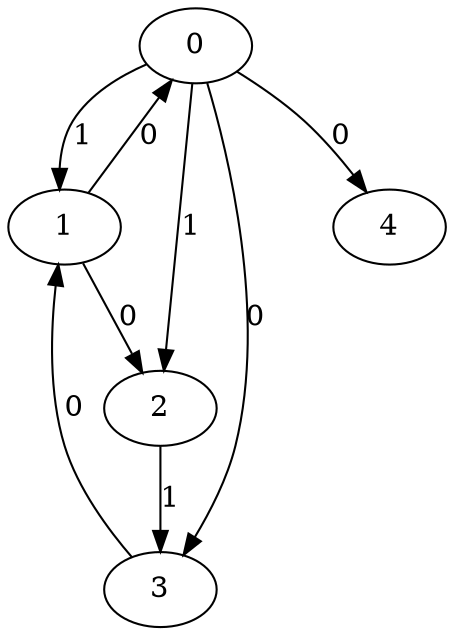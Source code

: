 // Source:564 Canonical: -1 1 1 0 0 0 -1 0 -1 -1 -1 -1 -1 1 -1 -1 0 -1 -1 -1 -1 -1 -1 -1 -1
digraph HRA_from_564_graph_000 {
  0 -> 1 [label="1"];
  0 -> 2 [label="1"];
  0 -> 3 [label="0"];
  1 -> 0 [label="0"];
  1 -> 2 [label="0"];
  2 -> 3 [label="1"];
  3 -> 1 [label="0"];
  0 -> 4 [label="0"];
}

// Source:564 Canonical: -1 1 1 0 0 0 -1 0 -1 -1 -1 -1 -1 1 -1 -1 0 -1 -1 -1 0 -1 -1 -1 -1
digraph HRA_from_564_graph_001 {
  0 -> 1 [label="1"];
  0 -> 2 [label="1"];
  0 -> 3 [label="0"];
  1 -> 0 [label="0"];
  1 -> 2 [label="0"];
  2 -> 3 [label="1"];
  3 -> 1 [label="0"];
  0 -> 4 [label="0"];
  4 -> 0 [label="0"];
}

// Source:564 Canonical: -1 1 1 0 -1 0 -1 0 -1 0 -1 -1 -1 1 -1 -1 0 -1 -1 -1 -1 -1 -1 -1 -1
digraph HRA_from_564_graph_002 {
  0 -> 1 [label="1"];
  0 -> 2 [label="1"];
  0 -> 3 [label="0"];
  1 -> 0 [label="0"];
  1 -> 2 [label="0"];
  2 -> 3 [label="1"];
  3 -> 1 [label="0"];
  1 -> 4 [label="0"];
}

// Source:564 Canonical: -1 1 1 0 0 0 -1 0 -1 0 -1 -1 -1 1 -1 -1 0 -1 -1 -1 -1 -1 -1 -1 -1
digraph HRA_from_564_graph_003 {
  0 -> 1 [label="1"];
  0 -> 2 [label="1"];
  0 -> 3 [label="0"];
  1 -> 0 [label="0"];
  1 -> 2 [label="0"];
  2 -> 3 [label="1"];
  3 -> 1 [label="0"];
  0 -> 4 [label="0"];
  1 -> 4 [label="0"];
}

// Source:564 Canonical: -1 1 1 0 -1 0 -1 0 -1 0 -1 -1 -1 1 -1 -1 0 -1 -1 -1 0 -1 -1 -1 -1
digraph HRA_from_564_graph_004 {
  0 -> 1 [label="1"];
  0 -> 2 [label="1"];
  0 -> 3 [label="0"];
  1 -> 0 [label="0"];
  1 -> 2 [label="0"];
  2 -> 3 [label="1"];
  3 -> 1 [label="0"];
  4 -> 0 [label="0"];
  1 -> 4 [label="0"];
}

// Source:564 Canonical: -1 1 1 0 0 0 -1 0 -1 0 -1 -1 -1 1 -1 -1 0 -1 -1 -1 0 -1 -1 -1 -1
digraph HRA_from_564_graph_005 {
  0 -> 1 [label="1"];
  0 -> 2 [label="1"];
  0 -> 3 [label="0"];
  1 -> 0 [label="0"];
  1 -> 2 [label="0"];
  2 -> 3 [label="1"];
  3 -> 1 [label="0"];
  0 -> 4 [label="0"];
  4 -> 0 [label="0"];
  1 -> 4 [label="0"];
}

// Source:564 Canonical: -1 1 1 0 0 0 -1 0 -1 -1 -1 -1 -1 1 -1 -1 0 -1 -1 -1 -1 0 -1 -1 -1
digraph HRA_from_564_graph_006 {
  0 -> 1 [label="1"];
  0 -> 2 [label="1"];
  0 -> 3 [label="0"];
  1 -> 0 [label="0"];
  1 -> 2 [label="0"];
  2 -> 3 [label="1"];
  3 -> 1 [label="0"];
  0 -> 4 [label="0"];
  4 -> 1 [label="0"];
}

// Source:564 Canonical: -1 1 1 0 0 0 -1 0 -1 -1 -1 -1 -1 1 -1 -1 0 -1 -1 -1 0 0 -1 -1 -1
digraph HRA_from_564_graph_007 {
  0 -> 1 [label="1"];
  0 -> 2 [label="1"];
  0 -> 3 [label="0"];
  1 -> 0 [label="0"];
  1 -> 2 [label="0"];
  2 -> 3 [label="1"];
  3 -> 1 [label="0"];
  0 -> 4 [label="0"];
  4 -> 0 [label="0"];
  4 -> 1 [label="0"];
}

// Source:564 Canonical: -1 1 1 0 -1 0 -1 0 -1 0 -1 -1 -1 1 -1 -1 0 -1 -1 -1 -1 0 -1 -1 -1
digraph HRA_from_564_graph_008 {
  0 -> 1 [label="1"];
  0 -> 2 [label="1"];
  0 -> 3 [label="0"];
  1 -> 0 [label="0"];
  1 -> 2 [label="0"];
  2 -> 3 [label="1"];
  3 -> 1 [label="0"];
  1 -> 4 [label="0"];
  4 -> 1 [label="0"];
}

// Source:564 Canonical: -1 1 1 0 0 0 -1 0 -1 0 -1 -1 -1 1 -1 -1 0 -1 -1 -1 -1 0 -1 -1 -1
digraph HRA_from_564_graph_009 {
  0 -> 1 [label="1"];
  0 -> 2 [label="1"];
  0 -> 3 [label="0"];
  1 -> 0 [label="0"];
  1 -> 2 [label="0"];
  2 -> 3 [label="1"];
  3 -> 1 [label="0"];
  0 -> 4 [label="0"];
  1 -> 4 [label="0"];
  4 -> 1 [label="0"];
}

// Source:564 Canonical: -1 1 1 0 -1 0 -1 0 -1 0 -1 -1 -1 1 -1 -1 0 -1 -1 -1 0 0 -1 -1 -1
digraph HRA_from_564_graph_010 {
  0 -> 1 [label="1"];
  0 -> 2 [label="1"];
  0 -> 3 [label="0"];
  1 -> 0 [label="0"];
  1 -> 2 [label="0"];
  2 -> 3 [label="1"];
  3 -> 1 [label="0"];
  4 -> 0 [label="0"];
  1 -> 4 [label="0"];
  4 -> 1 [label="0"];
}

// Source:564 Canonical: -1 1 1 0 0 0 -1 0 -1 0 -1 -1 -1 1 -1 -1 0 -1 -1 -1 0 0 -1 -1 -1
digraph HRA_from_564_graph_011 {
  0 -> 1 [label="1"];
  0 -> 2 [label="1"];
  0 -> 3 [label="0"];
  1 -> 0 [label="0"];
  1 -> 2 [label="0"];
  2 -> 3 [label="1"];
  3 -> 1 [label="0"];
  0 -> 4 [label="0"];
  4 -> 0 [label="0"];
  1 -> 4 [label="0"];
  4 -> 1 [label="0"];
}

// Source:564 Canonical: -1 1 1 0 -1 0 -1 0 -1 -1 -1 -1 -1 1 0 -1 0 -1 -1 -1 -1 -1 -1 -1 -1
digraph HRA_from_564_graph_012 {
  0 -> 1 [label="1"];
  0 -> 2 [label="1"];
  0 -> 3 [label="0"];
  1 -> 0 [label="0"];
  1 -> 2 [label="0"];
  2 -> 3 [label="1"];
  3 -> 1 [label="0"];
  2 -> 4 [label="0"];
}

// Source:564 Canonical: -1 1 1 0 0 0 -1 0 -1 -1 -1 -1 -1 1 0 -1 0 -1 -1 -1 -1 -1 -1 -1 -1
digraph HRA_from_564_graph_013 {
  0 -> 1 [label="1"];
  0 -> 2 [label="1"];
  0 -> 3 [label="0"];
  1 -> 0 [label="0"];
  1 -> 2 [label="0"];
  2 -> 3 [label="1"];
  3 -> 1 [label="0"];
  0 -> 4 [label="0"];
  2 -> 4 [label="0"];
}

// Source:564 Canonical: -1 1 1 0 -1 0 -1 0 -1 -1 -1 -1 -1 1 0 -1 0 -1 -1 -1 0 -1 -1 -1 -1
digraph HRA_from_564_graph_014 {
  0 -> 1 [label="1"];
  0 -> 2 [label="1"];
  0 -> 3 [label="0"];
  1 -> 0 [label="0"];
  1 -> 2 [label="0"];
  2 -> 3 [label="1"];
  3 -> 1 [label="0"];
  4 -> 0 [label="0"];
  2 -> 4 [label="0"];
}

// Source:564 Canonical: -1 1 1 0 0 0 -1 0 -1 -1 -1 -1 -1 1 0 -1 0 -1 -1 -1 0 -1 -1 -1 -1
digraph HRA_from_564_graph_015 {
  0 -> 1 [label="1"];
  0 -> 2 [label="1"];
  0 -> 3 [label="0"];
  1 -> 0 [label="0"];
  1 -> 2 [label="0"];
  2 -> 3 [label="1"];
  3 -> 1 [label="0"];
  0 -> 4 [label="0"];
  4 -> 0 [label="0"];
  2 -> 4 [label="0"];
}

// Source:564 Canonical: -1 1 1 0 -1 0 -1 0 -1 0 -1 -1 -1 1 0 -1 0 -1 -1 -1 -1 -1 -1 -1 -1
digraph HRA_from_564_graph_016 {
  0 -> 1 [label="1"];
  0 -> 2 [label="1"];
  0 -> 3 [label="0"];
  1 -> 0 [label="0"];
  1 -> 2 [label="0"];
  2 -> 3 [label="1"];
  3 -> 1 [label="0"];
  1 -> 4 [label="0"];
  2 -> 4 [label="0"];
}

// Source:564 Canonical: -1 1 1 0 0 0 -1 0 -1 0 -1 -1 -1 1 0 -1 0 -1 -1 -1 -1 -1 -1 -1 -1
digraph HRA_from_564_graph_017 {
  0 -> 1 [label="1"];
  0 -> 2 [label="1"];
  0 -> 3 [label="0"];
  1 -> 0 [label="0"];
  1 -> 2 [label="0"];
  2 -> 3 [label="1"];
  3 -> 1 [label="0"];
  0 -> 4 [label="0"];
  1 -> 4 [label="0"];
  2 -> 4 [label="0"];
}

// Source:564 Canonical: -1 1 1 0 -1 0 -1 0 -1 0 -1 -1 -1 1 0 -1 0 -1 -1 -1 0 -1 -1 -1 -1
digraph HRA_from_564_graph_018 {
  0 -> 1 [label="1"];
  0 -> 2 [label="1"];
  0 -> 3 [label="0"];
  1 -> 0 [label="0"];
  1 -> 2 [label="0"];
  2 -> 3 [label="1"];
  3 -> 1 [label="0"];
  4 -> 0 [label="0"];
  1 -> 4 [label="0"];
  2 -> 4 [label="0"];
}

// Source:564 Canonical: -1 1 1 0 0 0 -1 0 -1 0 -1 -1 -1 1 0 -1 0 -1 -1 -1 0 -1 -1 -1 -1
digraph HRA_from_564_graph_019 {
  0 -> 1 [label="1"];
  0 -> 2 [label="1"];
  0 -> 3 [label="0"];
  1 -> 0 [label="0"];
  1 -> 2 [label="0"];
  2 -> 3 [label="1"];
  3 -> 1 [label="0"];
  0 -> 4 [label="0"];
  4 -> 0 [label="0"];
  1 -> 4 [label="0"];
  2 -> 4 [label="0"];
}

// Source:564 Canonical: -1 1 1 0 -1 0 -1 0 -1 -1 -1 -1 -1 1 0 -1 0 -1 -1 -1 -1 0 -1 -1 -1
digraph HRA_from_564_graph_020 {
  0 -> 1 [label="1"];
  0 -> 2 [label="1"];
  0 -> 3 [label="0"];
  1 -> 0 [label="0"];
  1 -> 2 [label="0"];
  2 -> 3 [label="1"];
  3 -> 1 [label="0"];
  4 -> 1 [label="0"];
  2 -> 4 [label="0"];
}

// Source:564 Canonical: -1 1 1 0 0 0 -1 0 -1 -1 -1 -1 -1 1 0 -1 0 -1 -1 -1 -1 0 -1 -1 -1
digraph HRA_from_564_graph_021 {
  0 -> 1 [label="1"];
  0 -> 2 [label="1"];
  0 -> 3 [label="0"];
  1 -> 0 [label="0"];
  1 -> 2 [label="0"];
  2 -> 3 [label="1"];
  3 -> 1 [label="0"];
  0 -> 4 [label="0"];
  4 -> 1 [label="0"];
  2 -> 4 [label="0"];
}

// Source:564 Canonical: -1 1 1 0 -1 0 -1 0 -1 -1 -1 -1 -1 1 0 -1 0 -1 -1 -1 0 0 -1 -1 -1
digraph HRA_from_564_graph_022 {
  0 -> 1 [label="1"];
  0 -> 2 [label="1"];
  0 -> 3 [label="0"];
  1 -> 0 [label="0"];
  1 -> 2 [label="0"];
  2 -> 3 [label="1"];
  3 -> 1 [label="0"];
  4 -> 0 [label="0"];
  4 -> 1 [label="0"];
  2 -> 4 [label="0"];
}

// Source:564 Canonical: -1 1 1 0 0 0 -1 0 -1 -1 -1 -1 -1 1 0 -1 0 -1 -1 -1 0 0 -1 -1 -1
digraph HRA_from_564_graph_023 {
  0 -> 1 [label="1"];
  0 -> 2 [label="1"];
  0 -> 3 [label="0"];
  1 -> 0 [label="0"];
  1 -> 2 [label="0"];
  2 -> 3 [label="1"];
  3 -> 1 [label="0"];
  0 -> 4 [label="0"];
  4 -> 0 [label="0"];
  4 -> 1 [label="0"];
  2 -> 4 [label="0"];
}

// Source:564 Canonical: -1 1 1 0 -1 0 -1 0 -1 0 -1 -1 -1 1 0 -1 0 -1 -1 -1 -1 0 -1 -1 -1
digraph HRA_from_564_graph_024 {
  0 -> 1 [label="1"];
  0 -> 2 [label="1"];
  0 -> 3 [label="0"];
  1 -> 0 [label="0"];
  1 -> 2 [label="0"];
  2 -> 3 [label="1"];
  3 -> 1 [label="0"];
  1 -> 4 [label="0"];
  4 -> 1 [label="0"];
  2 -> 4 [label="0"];
}

// Source:564 Canonical: -1 1 1 0 0 0 -1 0 -1 0 -1 -1 -1 1 0 -1 0 -1 -1 -1 -1 0 -1 -1 -1
digraph HRA_from_564_graph_025 {
  0 -> 1 [label="1"];
  0 -> 2 [label="1"];
  0 -> 3 [label="0"];
  1 -> 0 [label="0"];
  1 -> 2 [label="0"];
  2 -> 3 [label="1"];
  3 -> 1 [label="0"];
  0 -> 4 [label="0"];
  1 -> 4 [label="0"];
  4 -> 1 [label="0"];
  2 -> 4 [label="0"];
}

// Source:564 Canonical: -1 1 1 0 -1 0 -1 0 -1 0 -1 -1 -1 1 0 -1 0 -1 -1 -1 0 0 -1 -1 -1
digraph HRA_from_564_graph_026 {
  0 -> 1 [label="1"];
  0 -> 2 [label="1"];
  0 -> 3 [label="0"];
  1 -> 0 [label="0"];
  1 -> 2 [label="0"];
  2 -> 3 [label="1"];
  3 -> 1 [label="0"];
  4 -> 0 [label="0"];
  1 -> 4 [label="0"];
  4 -> 1 [label="0"];
  2 -> 4 [label="0"];
}

// Source:564 Canonical: -1 1 1 0 0 0 -1 0 -1 0 -1 -1 -1 1 0 -1 0 -1 -1 -1 0 0 -1 -1 -1
digraph HRA_from_564_graph_027 {
  0 -> 1 [label="1"];
  0 -> 2 [label="1"];
  0 -> 3 [label="0"];
  1 -> 0 [label="0"];
  1 -> 2 [label="0"];
  2 -> 3 [label="1"];
  3 -> 1 [label="0"];
  0 -> 4 [label="0"];
  4 -> 0 [label="0"];
  1 -> 4 [label="0"];
  4 -> 1 [label="0"];
  2 -> 4 [label="0"];
}

// Source:564 Canonical: -1 1 1 0 0 0 -1 0 -1 -1 -1 -1 -1 1 -1 -1 0 -1 -1 -1 -1 -1 0 -1 -1
digraph HRA_from_564_graph_028 {
  0 -> 1 [label="1"];
  0 -> 2 [label="1"];
  0 -> 3 [label="0"];
  1 -> 0 [label="0"];
  1 -> 2 [label="0"];
  2 -> 3 [label="1"];
  3 -> 1 [label="0"];
  0 -> 4 [label="0"];
  4 -> 2 [label="0"];
}

// Source:564 Canonical: -1 1 1 0 0 0 -1 0 -1 -1 -1 -1 -1 1 -1 -1 0 -1 -1 -1 0 -1 0 -1 -1
digraph HRA_from_564_graph_029 {
  0 -> 1 [label="1"];
  0 -> 2 [label="1"];
  0 -> 3 [label="0"];
  1 -> 0 [label="0"];
  1 -> 2 [label="0"];
  2 -> 3 [label="1"];
  3 -> 1 [label="0"];
  0 -> 4 [label="0"];
  4 -> 0 [label="0"];
  4 -> 2 [label="0"];
}

// Source:564 Canonical: -1 1 1 0 -1 0 -1 0 -1 0 -1 -1 -1 1 -1 -1 0 -1 -1 -1 -1 -1 0 -1 -1
digraph HRA_from_564_graph_030 {
  0 -> 1 [label="1"];
  0 -> 2 [label="1"];
  0 -> 3 [label="0"];
  1 -> 0 [label="0"];
  1 -> 2 [label="0"];
  2 -> 3 [label="1"];
  3 -> 1 [label="0"];
  1 -> 4 [label="0"];
  4 -> 2 [label="0"];
}

// Source:564 Canonical: -1 1 1 0 0 0 -1 0 -1 0 -1 -1 -1 1 -1 -1 0 -1 -1 -1 -1 -1 0 -1 -1
digraph HRA_from_564_graph_031 {
  0 -> 1 [label="1"];
  0 -> 2 [label="1"];
  0 -> 3 [label="0"];
  1 -> 0 [label="0"];
  1 -> 2 [label="0"];
  2 -> 3 [label="1"];
  3 -> 1 [label="0"];
  0 -> 4 [label="0"];
  1 -> 4 [label="0"];
  4 -> 2 [label="0"];
}

// Source:564 Canonical: -1 1 1 0 -1 0 -1 0 -1 0 -1 -1 -1 1 -1 -1 0 -1 -1 -1 0 -1 0 -1 -1
digraph HRA_from_564_graph_032 {
  0 -> 1 [label="1"];
  0 -> 2 [label="1"];
  0 -> 3 [label="0"];
  1 -> 0 [label="0"];
  1 -> 2 [label="0"];
  2 -> 3 [label="1"];
  3 -> 1 [label="0"];
  4 -> 0 [label="0"];
  1 -> 4 [label="0"];
  4 -> 2 [label="0"];
}

// Source:564 Canonical: -1 1 1 0 0 0 -1 0 -1 0 -1 -1 -1 1 -1 -1 0 -1 -1 -1 0 -1 0 -1 -1
digraph HRA_from_564_graph_033 {
  0 -> 1 [label="1"];
  0 -> 2 [label="1"];
  0 -> 3 [label="0"];
  1 -> 0 [label="0"];
  1 -> 2 [label="0"];
  2 -> 3 [label="1"];
  3 -> 1 [label="0"];
  0 -> 4 [label="0"];
  4 -> 0 [label="0"];
  1 -> 4 [label="0"];
  4 -> 2 [label="0"];
}

// Source:564 Canonical: -1 1 1 0 0 0 -1 0 -1 -1 -1 -1 -1 1 -1 -1 0 -1 -1 -1 -1 0 0 -1 -1
digraph HRA_from_564_graph_034 {
  0 -> 1 [label="1"];
  0 -> 2 [label="1"];
  0 -> 3 [label="0"];
  1 -> 0 [label="0"];
  1 -> 2 [label="0"];
  2 -> 3 [label="1"];
  3 -> 1 [label="0"];
  0 -> 4 [label="0"];
  4 -> 1 [label="0"];
  4 -> 2 [label="0"];
}

// Source:564 Canonical: -1 1 1 0 0 0 -1 0 -1 -1 -1 -1 -1 1 -1 -1 0 -1 -1 -1 0 0 0 -1 -1
digraph HRA_from_564_graph_035 {
  0 -> 1 [label="1"];
  0 -> 2 [label="1"];
  0 -> 3 [label="0"];
  1 -> 0 [label="0"];
  1 -> 2 [label="0"];
  2 -> 3 [label="1"];
  3 -> 1 [label="0"];
  0 -> 4 [label="0"];
  4 -> 0 [label="0"];
  4 -> 1 [label="0"];
  4 -> 2 [label="0"];
}

// Source:564 Canonical: -1 1 1 0 -1 0 -1 0 -1 0 -1 -1 -1 1 -1 -1 0 -1 -1 -1 -1 0 0 -1 -1
digraph HRA_from_564_graph_036 {
  0 -> 1 [label="1"];
  0 -> 2 [label="1"];
  0 -> 3 [label="0"];
  1 -> 0 [label="0"];
  1 -> 2 [label="0"];
  2 -> 3 [label="1"];
  3 -> 1 [label="0"];
  1 -> 4 [label="0"];
  4 -> 1 [label="0"];
  4 -> 2 [label="0"];
}

// Source:564 Canonical: -1 1 1 0 0 0 -1 0 -1 0 -1 -1 -1 1 -1 -1 0 -1 -1 -1 -1 0 0 -1 -1
digraph HRA_from_564_graph_037 {
  0 -> 1 [label="1"];
  0 -> 2 [label="1"];
  0 -> 3 [label="0"];
  1 -> 0 [label="0"];
  1 -> 2 [label="0"];
  2 -> 3 [label="1"];
  3 -> 1 [label="0"];
  0 -> 4 [label="0"];
  1 -> 4 [label="0"];
  4 -> 1 [label="0"];
  4 -> 2 [label="0"];
}

// Source:564 Canonical: -1 1 1 0 -1 0 -1 0 -1 0 -1 -1 -1 1 -1 -1 0 -1 -1 -1 0 0 0 -1 -1
digraph HRA_from_564_graph_038 {
  0 -> 1 [label="1"];
  0 -> 2 [label="1"];
  0 -> 3 [label="0"];
  1 -> 0 [label="0"];
  1 -> 2 [label="0"];
  2 -> 3 [label="1"];
  3 -> 1 [label="0"];
  4 -> 0 [label="0"];
  1 -> 4 [label="0"];
  4 -> 1 [label="0"];
  4 -> 2 [label="0"];
}

// Source:564 Canonical: -1 1 1 0 0 0 -1 0 -1 0 -1 -1 -1 1 -1 -1 0 -1 -1 -1 0 0 0 -1 -1
digraph HRA_from_564_graph_039 {
  0 -> 1 [label="1"];
  0 -> 2 [label="1"];
  0 -> 3 [label="0"];
  1 -> 0 [label="0"];
  1 -> 2 [label="0"];
  2 -> 3 [label="1"];
  3 -> 1 [label="0"];
  0 -> 4 [label="0"];
  4 -> 0 [label="0"];
  1 -> 4 [label="0"];
  4 -> 1 [label="0"];
  4 -> 2 [label="0"];
}

// Source:564 Canonical: -1 1 1 0 -1 0 -1 0 -1 -1 -1 -1 -1 1 0 -1 0 -1 -1 -1 -1 -1 0 -1 -1
digraph HRA_from_564_graph_040 {
  0 -> 1 [label="1"];
  0 -> 2 [label="1"];
  0 -> 3 [label="0"];
  1 -> 0 [label="0"];
  1 -> 2 [label="0"];
  2 -> 3 [label="1"];
  3 -> 1 [label="0"];
  2 -> 4 [label="0"];
  4 -> 2 [label="0"];
}

// Source:564 Canonical: -1 1 1 0 0 0 -1 0 -1 -1 -1 -1 -1 1 0 -1 0 -1 -1 -1 -1 -1 0 -1 -1
digraph HRA_from_564_graph_041 {
  0 -> 1 [label="1"];
  0 -> 2 [label="1"];
  0 -> 3 [label="0"];
  1 -> 0 [label="0"];
  1 -> 2 [label="0"];
  2 -> 3 [label="1"];
  3 -> 1 [label="0"];
  0 -> 4 [label="0"];
  2 -> 4 [label="0"];
  4 -> 2 [label="0"];
}

// Source:564 Canonical: -1 1 1 0 -1 0 -1 0 -1 -1 -1 -1 -1 1 0 -1 0 -1 -1 -1 0 -1 0 -1 -1
digraph HRA_from_564_graph_042 {
  0 -> 1 [label="1"];
  0 -> 2 [label="1"];
  0 -> 3 [label="0"];
  1 -> 0 [label="0"];
  1 -> 2 [label="0"];
  2 -> 3 [label="1"];
  3 -> 1 [label="0"];
  4 -> 0 [label="0"];
  2 -> 4 [label="0"];
  4 -> 2 [label="0"];
}

// Source:564 Canonical: -1 1 1 0 0 0 -1 0 -1 -1 -1 -1 -1 1 0 -1 0 -1 -1 -1 0 -1 0 -1 -1
digraph HRA_from_564_graph_043 {
  0 -> 1 [label="1"];
  0 -> 2 [label="1"];
  0 -> 3 [label="0"];
  1 -> 0 [label="0"];
  1 -> 2 [label="0"];
  2 -> 3 [label="1"];
  3 -> 1 [label="0"];
  0 -> 4 [label="0"];
  4 -> 0 [label="0"];
  2 -> 4 [label="0"];
  4 -> 2 [label="0"];
}

// Source:564 Canonical: -1 1 1 0 -1 0 -1 0 -1 0 -1 -1 -1 1 0 -1 0 -1 -1 -1 -1 -1 0 -1 -1
digraph HRA_from_564_graph_044 {
  0 -> 1 [label="1"];
  0 -> 2 [label="1"];
  0 -> 3 [label="0"];
  1 -> 0 [label="0"];
  1 -> 2 [label="0"];
  2 -> 3 [label="1"];
  3 -> 1 [label="0"];
  1 -> 4 [label="0"];
  2 -> 4 [label="0"];
  4 -> 2 [label="0"];
}

// Source:564 Canonical: -1 1 1 0 0 0 -1 0 -1 0 -1 -1 -1 1 0 -1 0 -1 -1 -1 -1 -1 0 -1 -1
digraph HRA_from_564_graph_045 {
  0 -> 1 [label="1"];
  0 -> 2 [label="1"];
  0 -> 3 [label="0"];
  1 -> 0 [label="0"];
  1 -> 2 [label="0"];
  2 -> 3 [label="1"];
  3 -> 1 [label="0"];
  0 -> 4 [label="0"];
  1 -> 4 [label="0"];
  2 -> 4 [label="0"];
  4 -> 2 [label="0"];
}

// Source:564 Canonical: -1 1 1 0 -1 0 -1 0 -1 0 -1 -1 -1 1 0 -1 0 -1 -1 -1 0 -1 0 -1 -1
digraph HRA_from_564_graph_046 {
  0 -> 1 [label="1"];
  0 -> 2 [label="1"];
  0 -> 3 [label="0"];
  1 -> 0 [label="0"];
  1 -> 2 [label="0"];
  2 -> 3 [label="1"];
  3 -> 1 [label="0"];
  4 -> 0 [label="0"];
  1 -> 4 [label="0"];
  2 -> 4 [label="0"];
  4 -> 2 [label="0"];
}

// Source:564 Canonical: -1 1 1 0 0 0 -1 0 -1 0 -1 -1 -1 1 0 -1 0 -1 -1 -1 0 -1 0 -1 -1
digraph HRA_from_564_graph_047 {
  0 -> 1 [label="1"];
  0 -> 2 [label="1"];
  0 -> 3 [label="0"];
  1 -> 0 [label="0"];
  1 -> 2 [label="0"];
  2 -> 3 [label="1"];
  3 -> 1 [label="0"];
  0 -> 4 [label="0"];
  4 -> 0 [label="0"];
  1 -> 4 [label="0"];
  2 -> 4 [label="0"];
  4 -> 2 [label="0"];
}

// Source:564 Canonical: -1 1 1 0 -1 0 -1 0 -1 -1 -1 -1 -1 1 0 -1 0 -1 -1 -1 -1 0 0 -1 -1
digraph HRA_from_564_graph_048 {
  0 -> 1 [label="1"];
  0 -> 2 [label="1"];
  0 -> 3 [label="0"];
  1 -> 0 [label="0"];
  1 -> 2 [label="0"];
  2 -> 3 [label="1"];
  3 -> 1 [label="0"];
  4 -> 1 [label="0"];
  2 -> 4 [label="0"];
  4 -> 2 [label="0"];
}

// Source:564 Canonical: -1 1 1 0 0 0 -1 0 -1 -1 -1 -1 -1 1 0 -1 0 -1 -1 -1 -1 0 0 -1 -1
digraph HRA_from_564_graph_049 {
  0 -> 1 [label="1"];
  0 -> 2 [label="1"];
  0 -> 3 [label="0"];
  1 -> 0 [label="0"];
  1 -> 2 [label="0"];
  2 -> 3 [label="1"];
  3 -> 1 [label="0"];
  0 -> 4 [label="0"];
  4 -> 1 [label="0"];
  2 -> 4 [label="0"];
  4 -> 2 [label="0"];
}

// Source:564 Canonical: -1 1 1 0 -1 0 -1 0 -1 -1 -1 -1 -1 1 0 -1 0 -1 -1 -1 0 0 0 -1 -1
digraph HRA_from_564_graph_050 {
  0 -> 1 [label="1"];
  0 -> 2 [label="1"];
  0 -> 3 [label="0"];
  1 -> 0 [label="0"];
  1 -> 2 [label="0"];
  2 -> 3 [label="1"];
  3 -> 1 [label="0"];
  4 -> 0 [label="0"];
  4 -> 1 [label="0"];
  2 -> 4 [label="0"];
  4 -> 2 [label="0"];
}

// Source:564 Canonical: -1 1 1 0 0 0 -1 0 -1 -1 -1 -1 -1 1 0 -1 0 -1 -1 -1 0 0 0 -1 -1
digraph HRA_from_564_graph_051 {
  0 -> 1 [label="1"];
  0 -> 2 [label="1"];
  0 -> 3 [label="0"];
  1 -> 0 [label="0"];
  1 -> 2 [label="0"];
  2 -> 3 [label="1"];
  3 -> 1 [label="0"];
  0 -> 4 [label="0"];
  4 -> 0 [label="0"];
  4 -> 1 [label="0"];
  2 -> 4 [label="0"];
  4 -> 2 [label="0"];
}

// Source:564 Canonical: -1 1 1 0 -1 0 -1 0 -1 0 -1 -1 -1 1 0 -1 0 -1 -1 -1 -1 0 0 -1 -1
digraph HRA_from_564_graph_052 {
  0 -> 1 [label="1"];
  0 -> 2 [label="1"];
  0 -> 3 [label="0"];
  1 -> 0 [label="0"];
  1 -> 2 [label="0"];
  2 -> 3 [label="1"];
  3 -> 1 [label="0"];
  1 -> 4 [label="0"];
  4 -> 1 [label="0"];
  2 -> 4 [label="0"];
  4 -> 2 [label="0"];
}

// Source:564 Canonical: -1 1 1 0 0 0 -1 0 -1 0 -1 -1 -1 1 0 -1 0 -1 -1 -1 -1 0 0 -1 -1
digraph HRA_from_564_graph_053 {
  0 -> 1 [label="1"];
  0 -> 2 [label="1"];
  0 -> 3 [label="0"];
  1 -> 0 [label="0"];
  1 -> 2 [label="0"];
  2 -> 3 [label="1"];
  3 -> 1 [label="0"];
  0 -> 4 [label="0"];
  1 -> 4 [label="0"];
  4 -> 1 [label="0"];
  2 -> 4 [label="0"];
  4 -> 2 [label="0"];
}

// Source:564 Canonical: -1 1 1 0 -1 0 -1 0 -1 0 -1 -1 -1 1 0 -1 0 -1 -1 -1 0 0 0 -1 -1
digraph HRA_from_564_graph_054 {
  0 -> 1 [label="1"];
  0 -> 2 [label="1"];
  0 -> 3 [label="0"];
  1 -> 0 [label="0"];
  1 -> 2 [label="0"];
  2 -> 3 [label="1"];
  3 -> 1 [label="0"];
  4 -> 0 [label="0"];
  1 -> 4 [label="0"];
  4 -> 1 [label="0"];
  2 -> 4 [label="0"];
  4 -> 2 [label="0"];
}

// Source:564 Canonical: -1 1 1 0 0 0 -1 0 -1 0 -1 -1 -1 1 0 -1 0 -1 -1 -1 0 0 0 -1 -1
digraph HRA_from_564_graph_055 {
  0 -> 1 [label="1"];
  0 -> 2 [label="1"];
  0 -> 3 [label="0"];
  1 -> 0 [label="0"];
  1 -> 2 [label="0"];
  2 -> 3 [label="1"];
  3 -> 1 [label="0"];
  0 -> 4 [label="0"];
  4 -> 0 [label="0"];
  1 -> 4 [label="0"];
  4 -> 1 [label="0"];
  2 -> 4 [label="0"];
  4 -> 2 [label="0"];
}

// Source:564 Canonical: -1 1 1 0 -1 0 -1 0 -1 -1 -1 -1 -1 1 -1 -1 0 -1 -1 0 -1 -1 -1 -1 -1
digraph HRA_from_564_graph_056 {
  0 -> 1 [label="1"];
  0 -> 2 [label="1"];
  0 -> 3 [label="0"];
  1 -> 0 [label="0"];
  1 -> 2 [label="0"];
  2 -> 3 [label="1"];
  3 -> 1 [label="0"];
  3 -> 4 [label="0"];
}

// Source:564 Canonical: -1 1 1 0 0 0 -1 0 -1 -1 -1 -1 -1 1 -1 -1 0 -1 -1 0 -1 -1 -1 -1 -1
digraph HRA_from_564_graph_057 {
  0 -> 1 [label="1"];
  0 -> 2 [label="1"];
  0 -> 3 [label="0"];
  1 -> 0 [label="0"];
  1 -> 2 [label="0"];
  2 -> 3 [label="1"];
  3 -> 1 [label="0"];
  0 -> 4 [label="0"];
  3 -> 4 [label="0"];
}

// Source:564 Canonical: -1 1 1 0 -1 0 -1 0 -1 -1 -1 -1 -1 1 -1 -1 0 -1 -1 0 0 -1 -1 -1 -1
digraph HRA_from_564_graph_058 {
  0 -> 1 [label="1"];
  0 -> 2 [label="1"];
  0 -> 3 [label="0"];
  1 -> 0 [label="0"];
  1 -> 2 [label="0"];
  2 -> 3 [label="1"];
  3 -> 1 [label="0"];
  4 -> 0 [label="0"];
  3 -> 4 [label="0"];
}

// Source:564 Canonical: -1 1 1 0 0 0 -1 0 -1 -1 -1 -1 -1 1 -1 -1 0 -1 -1 0 0 -1 -1 -1 -1
digraph HRA_from_564_graph_059 {
  0 -> 1 [label="1"];
  0 -> 2 [label="1"];
  0 -> 3 [label="0"];
  1 -> 0 [label="0"];
  1 -> 2 [label="0"];
  2 -> 3 [label="1"];
  3 -> 1 [label="0"];
  0 -> 4 [label="0"];
  4 -> 0 [label="0"];
  3 -> 4 [label="0"];
}

// Source:564 Canonical: -1 1 1 0 -1 0 -1 0 -1 0 -1 -1 -1 1 -1 -1 0 -1 -1 0 -1 -1 -1 -1 -1
digraph HRA_from_564_graph_060 {
  0 -> 1 [label="1"];
  0 -> 2 [label="1"];
  0 -> 3 [label="0"];
  1 -> 0 [label="0"];
  1 -> 2 [label="0"];
  2 -> 3 [label="1"];
  3 -> 1 [label="0"];
  1 -> 4 [label="0"];
  3 -> 4 [label="0"];
}

// Source:564 Canonical: -1 1 1 0 0 0 -1 0 -1 0 -1 -1 -1 1 -1 -1 0 -1 -1 0 -1 -1 -1 -1 -1
digraph HRA_from_564_graph_061 {
  0 -> 1 [label="1"];
  0 -> 2 [label="1"];
  0 -> 3 [label="0"];
  1 -> 0 [label="0"];
  1 -> 2 [label="0"];
  2 -> 3 [label="1"];
  3 -> 1 [label="0"];
  0 -> 4 [label="0"];
  1 -> 4 [label="0"];
  3 -> 4 [label="0"];
}

// Source:564 Canonical: -1 1 1 0 -1 0 -1 0 -1 0 -1 -1 -1 1 -1 -1 0 -1 -1 0 0 -1 -1 -1 -1
digraph HRA_from_564_graph_062 {
  0 -> 1 [label="1"];
  0 -> 2 [label="1"];
  0 -> 3 [label="0"];
  1 -> 0 [label="0"];
  1 -> 2 [label="0"];
  2 -> 3 [label="1"];
  3 -> 1 [label="0"];
  4 -> 0 [label="0"];
  1 -> 4 [label="0"];
  3 -> 4 [label="0"];
}

// Source:564 Canonical: -1 1 1 0 0 0 -1 0 -1 0 -1 -1 -1 1 -1 -1 0 -1 -1 0 0 -1 -1 -1 -1
digraph HRA_from_564_graph_063 {
  0 -> 1 [label="1"];
  0 -> 2 [label="1"];
  0 -> 3 [label="0"];
  1 -> 0 [label="0"];
  1 -> 2 [label="0"];
  2 -> 3 [label="1"];
  3 -> 1 [label="0"];
  0 -> 4 [label="0"];
  4 -> 0 [label="0"];
  1 -> 4 [label="0"];
  3 -> 4 [label="0"];
}

// Source:564 Canonical: -1 1 1 0 -1 0 -1 0 -1 -1 -1 -1 -1 1 -1 -1 0 -1 -1 0 -1 0 -1 -1 -1
digraph HRA_from_564_graph_064 {
  0 -> 1 [label="1"];
  0 -> 2 [label="1"];
  0 -> 3 [label="0"];
  1 -> 0 [label="0"];
  1 -> 2 [label="0"];
  2 -> 3 [label="1"];
  3 -> 1 [label="0"];
  4 -> 1 [label="0"];
  3 -> 4 [label="0"];
}

// Source:564 Canonical: -1 1 1 0 0 0 -1 0 -1 -1 -1 -1 -1 1 -1 -1 0 -1 -1 0 -1 0 -1 -1 -1
digraph HRA_from_564_graph_065 {
  0 -> 1 [label="1"];
  0 -> 2 [label="1"];
  0 -> 3 [label="0"];
  1 -> 0 [label="0"];
  1 -> 2 [label="0"];
  2 -> 3 [label="1"];
  3 -> 1 [label="0"];
  0 -> 4 [label="0"];
  4 -> 1 [label="0"];
  3 -> 4 [label="0"];
}

// Source:564 Canonical: -1 1 1 0 -1 0 -1 0 -1 -1 -1 -1 -1 1 -1 -1 0 -1 -1 0 0 0 -1 -1 -1
digraph HRA_from_564_graph_066 {
  0 -> 1 [label="1"];
  0 -> 2 [label="1"];
  0 -> 3 [label="0"];
  1 -> 0 [label="0"];
  1 -> 2 [label="0"];
  2 -> 3 [label="1"];
  3 -> 1 [label="0"];
  4 -> 0 [label="0"];
  4 -> 1 [label="0"];
  3 -> 4 [label="0"];
}

// Source:564 Canonical: -1 1 1 0 0 0 -1 0 -1 -1 -1 -1 -1 1 -1 -1 0 -1 -1 0 0 0 -1 -1 -1
digraph HRA_from_564_graph_067 {
  0 -> 1 [label="1"];
  0 -> 2 [label="1"];
  0 -> 3 [label="0"];
  1 -> 0 [label="0"];
  1 -> 2 [label="0"];
  2 -> 3 [label="1"];
  3 -> 1 [label="0"];
  0 -> 4 [label="0"];
  4 -> 0 [label="0"];
  4 -> 1 [label="0"];
  3 -> 4 [label="0"];
}

// Source:564 Canonical: -1 1 1 0 -1 0 -1 0 -1 0 -1 -1 -1 1 -1 -1 0 -1 -1 0 -1 0 -1 -1 -1
digraph HRA_from_564_graph_068 {
  0 -> 1 [label="1"];
  0 -> 2 [label="1"];
  0 -> 3 [label="0"];
  1 -> 0 [label="0"];
  1 -> 2 [label="0"];
  2 -> 3 [label="1"];
  3 -> 1 [label="0"];
  1 -> 4 [label="0"];
  4 -> 1 [label="0"];
  3 -> 4 [label="0"];
}

// Source:564 Canonical: -1 1 1 0 0 0 -1 0 -1 0 -1 -1 -1 1 -1 -1 0 -1 -1 0 -1 0 -1 -1 -1
digraph HRA_from_564_graph_069 {
  0 -> 1 [label="1"];
  0 -> 2 [label="1"];
  0 -> 3 [label="0"];
  1 -> 0 [label="0"];
  1 -> 2 [label="0"];
  2 -> 3 [label="1"];
  3 -> 1 [label="0"];
  0 -> 4 [label="0"];
  1 -> 4 [label="0"];
  4 -> 1 [label="0"];
  3 -> 4 [label="0"];
}

// Source:564 Canonical: -1 1 1 0 -1 0 -1 0 -1 0 -1 -1 -1 1 -1 -1 0 -1 -1 0 0 0 -1 -1 -1
digraph HRA_from_564_graph_070 {
  0 -> 1 [label="1"];
  0 -> 2 [label="1"];
  0 -> 3 [label="0"];
  1 -> 0 [label="0"];
  1 -> 2 [label="0"];
  2 -> 3 [label="1"];
  3 -> 1 [label="0"];
  4 -> 0 [label="0"];
  1 -> 4 [label="0"];
  4 -> 1 [label="0"];
  3 -> 4 [label="0"];
}

// Source:564 Canonical: -1 1 1 0 0 0 -1 0 -1 0 -1 -1 -1 1 -1 -1 0 -1 -1 0 0 0 -1 -1 -1
digraph HRA_from_564_graph_071 {
  0 -> 1 [label="1"];
  0 -> 2 [label="1"];
  0 -> 3 [label="0"];
  1 -> 0 [label="0"];
  1 -> 2 [label="0"];
  2 -> 3 [label="1"];
  3 -> 1 [label="0"];
  0 -> 4 [label="0"];
  4 -> 0 [label="0"];
  1 -> 4 [label="0"];
  4 -> 1 [label="0"];
  3 -> 4 [label="0"];
}

// Source:564 Canonical: -1 1 1 0 -1 0 -1 0 -1 -1 -1 -1 -1 1 0 -1 0 -1 -1 0 -1 -1 -1 -1 -1
digraph HRA_from_564_graph_072 {
  0 -> 1 [label="1"];
  0 -> 2 [label="1"];
  0 -> 3 [label="0"];
  1 -> 0 [label="0"];
  1 -> 2 [label="0"];
  2 -> 3 [label="1"];
  3 -> 1 [label="0"];
  2 -> 4 [label="0"];
  3 -> 4 [label="0"];
}

// Source:564 Canonical: -1 1 1 0 0 0 -1 0 -1 -1 -1 -1 -1 1 0 -1 0 -1 -1 0 -1 -1 -1 -1 -1
digraph HRA_from_564_graph_073 {
  0 -> 1 [label="1"];
  0 -> 2 [label="1"];
  0 -> 3 [label="0"];
  1 -> 0 [label="0"];
  1 -> 2 [label="0"];
  2 -> 3 [label="1"];
  3 -> 1 [label="0"];
  0 -> 4 [label="0"];
  2 -> 4 [label="0"];
  3 -> 4 [label="0"];
}

// Source:564 Canonical: -1 1 1 0 -1 0 -1 0 -1 -1 -1 -1 -1 1 0 -1 0 -1 -1 0 0 -1 -1 -1 -1
digraph HRA_from_564_graph_074 {
  0 -> 1 [label="1"];
  0 -> 2 [label="1"];
  0 -> 3 [label="0"];
  1 -> 0 [label="0"];
  1 -> 2 [label="0"];
  2 -> 3 [label="1"];
  3 -> 1 [label="0"];
  4 -> 0 [label="0"];
  2 -> 4 [label="0"];
  3 -> 4 [label="0"];
}

// Source:564 Canonical: -1 1 1 0 0 0 -1 0 -1 -1 -1 -1 -1 1 0 -1 0 -1 -1 0 0 -1 -1 -1 -1
digraph HRA_from_564_graph_075 {
  0 -> 1 [label="1"];
  0 -> 2 [label="1"];
  0 -> 3 [label="0"];
  1 -> 0 [label="0"];
  1 -> 2 [label="0"];
  2 -> 3 [label="1"];
  3 -> 1 [label="0"];
  0 -> 4 [label="0"];
  4 -> 0 [label="0"];
  2 -> 4 [label="0"];
  3 -> 4 [label="0"];
}

// Source:564 Canonical: -1 1 1 0 -1 0 -1 0 -1 0 -1 -1 -1 1 0 -1 0 -1 -1 0 -1 -1 -1 -1 -1
digraph HRA_from_564_graph_076 {
  0 -> 1 [label="1"];
  0 -> 2 [label="1"];
  0 -> 3 [label="0"];
  1 -> 0 [label="0"];
  1 -> 2 [label="0"];
  2 -> 3 [label="1"];
  3 -> 1 [label="0"];
  1 -> 4 [label="0"];
  2 -> 4 [label="0"];
  3 -> 4 [label="0"];
}

// Source:564 Canonical: -1 1 1 0 0 0 -1 0 -1 0 -1 -1 -1 1 0 -1 0 -1 -1 0 -1 -1 -1 -1 -1
digraph HRA_from_564_graph_077 {
  0 -> 1 [label="1"];
  0 -> 2 [label="1"];
  0 -> 3 [label="0"];
  1 -> 0 [label="0"];
  1 -> 2 [label="0"];
  2 -> 3 [label="1"];
  3 -> 1 [label="0"];
  0 -> 4 [label="0"];
  1 -> 4 [label="0"];
  2 -> 4 [label="0"];
  3 -> 4 [label="0"];
}

// Source:564 Canonical: -1 1 1 0 -1 0 -1 0 -1 0 -1 -1 -1 1 0 -1 0 -1 -1 0 0 -1 -1 -1 -1
digraph HRA_from_564_graph_078 {
  0 -> 1 [label="1"];
  0 -> 2 [label="1"];
  0 -> 3 [label="0"];
  1 -> 0 [label="0"];
  1 -> 2 [label="0"];
  2 -> 3 [label="1"];
  3 -> 1 [label="0"];
  4 -> 0 [label="0"];
  1 -> 4 [label="0"];
  2 -> 4 [label="0"];
  3 -> 4 [label="0"];
}

// Source:564 Canonical: -1 1 1 0 0 0 -1 0 -1 0 -1 -1 -1 1 0 -1 0 -1 -1 0 0 -1 -1 -1 -1
digraph HRA_from_564_graph_079 {
  0 -> 1 [label="1"];
  0 -> 2 [label="1"];
  0 -> 3 [label="0"];
  1 -> 0 [label="0"];
  1 -> 2 [label="0"];
  2 -> 3 [label="1"];
  3 -> 1 [label="0"];
  0 -> 4 [label="0"];
  4 -> 0 [label="0"];
  1 -> 4 [label="0"];
  2 -> 4 [label="0"];
  3 -> 4 [label="0"];
}

// Source:564 Canonical: -1 1 1 0 -1 0 -1 0 -1 -1 -1 -1 -1 1 0 -1 0 -1 -1 0 -1 0 -1 -1 -1
digraph HRA_from_564_graph_080 {
  0 -> 1 [label="1"];
  0 -> 2 [label="1"];
  0 -> 3 [label="0"];
  1 -> 0 [label="0"];
  1 -> 2 [label="0"];
  2 -> 3 [label="1"];
  3 -> 1 [label="0"];
  4 -> 1 [label="0"];
  2 -> 4 [label="0"];
  3 -> 4 [label="0"];
}

// Source:564 Canonical: -1 1 1 0 0 0 -1 0 -1 -1 -1 -1 -1 1 0 -1 0 -1 -1 0 -1 0 -1 -1 -1
digraph HRA_from_564_graph_081 {
  0 -> 1 [label="1"];
  0 -> 2 [label="1"];
  0 -> 3 [label="0"];
  1 -> 0 [label="0"];
  1 -> 2 [label="0"];
  2 -> 3 [label="1"];
  3 -> 1 [label="0"];
  0 -> 4 [label="0"];
  4 -> 1 [label="0"];
  2 -> 4 [label="0"];
  3 -> 4 [label="0"];
}

// Source:564 Canonical: -1 1 1 0 -1 0 -1 0 -1 -1 -1 -1 -1 1 0 -1 0 -1 -1 0 0 0 -1 -1 -1
digraph HRA_from_564_graph_082 {
  0 -> 1 [label="1"];
  0 -> 2 [label="1"];
  0 -> 3 [label="0"];
  1 -> 0 [label="0"];
  1 -> 2 [label="0"];
  2 -> 3 [label="1"];
  3 -> 1 [label="0"];
  4 -> 0 [label="0"];
  4 -> 1 [label="0"];
  2 -> 4 [label="0"];
  3 -> 4 [label="0"];
}

// Source:564 Canonical: -1 1 1 0 0 0 -1 0 -1 -1 -1 -1 -1 1 0 -1 0 -1 -1 0 0 0 -1 -1 -1
digraph HRA_from_564_graph_083 {
  0 -> 1 [label="1"];
  0 -> 2 [label="1"];
  0 -> 3 [label="0"];
  1 -> 0 [label="0"];
  1 -> 2 [label="0"];
  2 -> 3 [label="1"];
  3 -> 1 [label="0"];
  0 -> 4 [label="0"];
  4 -> 0 [label="0"];
  4 -> 1 [label="0"];
  2 -> 4 [label="0"];
  3 -> 4 [label="0"];
}

// Source:564 Canonical: -1 1 1 0 -1 0 -1 0 -1 0 -1 -1 -1 1 0 -1 0 -1 -1 0 -1 0 -1 -1 -1
digraph HRA_from_564_graph_084 {
  0 -> 1 [label="1"];
  0 -> 2 [label="1"];
  0 -> 3 [label="0"];
  1 -> 0 [label="0"];
  1 -> 2 [label="0"];
  2 -> 3 [label="1"];
  3 -> 1 [label="0"];
  1 -> 4 [label="0"];
  4 -> 1 [label="0"];
  2 -> 4 [label="0"];
  3 -> 4 [label="0"];
}

// Source:564 Canonical: -1 1 1 0 0 0 -1 0 -1 0 -1 -1 -1 1 0 -1 0 -1 -1 0 -1 0 -1 -1 -1
digraph HRA_from_564_graph_085 {
  0 -> 1 [label="1"];
  0 -> 2 [label="1"];
  0 -> 3 [label="0"];
  1 -> 0 [label="0"];
  1 -> 2 [label="0"];
  2 -> 3 [label="1"];
  3 -> 1 [label="0"];
  0 -> 4 [label="0"];
  1 -> 4 [label="0"];
  4 -> 1 [label="0"];
  2 -> 4 [label="0"];
  3 -> 4 [label="0"];
}

// Source:564 Canonical: -1 1 1 0 -1 0 -1 0 -1 0 -1 -1 -1 1 0 -1 0 -1 -1 0 0 0 -1 -1 -1
digraph HRA_from_564_graph_086 {
  0 -> 1 [label="1"];
  0 -> 2 [label="1"];
  0 -> 3 [label="0"];
  1 -> 0 [label="0"];
  1 -> 2 [label="0"];
  2 -> 3 [label="1"];
  3 -> 1 [label="0"];
  4 -> 0 [label="0"];
  1 -> 4 [label="0"];
  4 -> 1 [label="0"];
  2 -> 4 [label="0"];
  3 -> 4 [label="0"];
}

// Source:564 Canonical: -1 1 1 0 0 0 -1 0 -1 0 -1 -1 -1 1 0 -1 0 -1 -1 0 0 0 -1 -1 -1
digraph HRA_from_564_graph_087 {
  0 -> 1 [label="1"];
  0 -> 2 [label="1"];
  0 -> 3 [label="0"];
  1 -> 0 [label="0"];
  1 -> 2 [label="0"];
  2 -> 3 [label="1"];
  3 -> 1 [label="0"];
  0 -> 4 [label="0"];
  4 -> 0 [label="0"];
  1 -> 4 [label="0"];
  4 -> 1 [label="0"];
  2 -> 4 [label="0"];
  3 -> 4 [label="0"];
}

// Source:564 Canonical: -1 1 1 0 -1 0 -1 0 -1 -1 -1 -1 -1 1 -1 -1 0 -1 -1 0 -1 -1 0 -1 -1
digraph HRA_from_564_graph_088 {
  0 -> 1 [label="1"];
  0 -> 2 [label="1"];
  0 -> 3 [label="0"];
  1 -> 0 [label="0"];
  1 -> 2 [label="0"];
  2 -> 3 [label="1"];
  3 -> 1 [label="0"];
  4 -> 2 [label="0"];
  3 -> 4 [label="0"];
}

// Source:564 Canonical: -1 1 1 0 0 0 -1 0 -1 -1 -1 -1 -1 1 -1 -1 0 -1 -1 0 -1 -1 0 -1 -1
digraph HRA_from_564_graph_089 {
  0 -> 1 [label="1"];
  0 -> 2 [label="1"];
  0 -> 3 [label="0"];
  1 -> 0 [label="0"];
  1 -> 2 [label="0"];
  2 -> 3 [label="1"];
  3 -> 1 [label="0"];
  0 -> 4 [label="0"];
  4 -> 2 [label="0"];
  3 -> 4 [label="0"];
}

// Source:564 Canonical: -1 1 1 0 -1 0 -1 0 -1 -1 -1 -1 -1 1 -1 -1 0 -1 -1 0 0 -1 0 -1 -1
digraph HRA_from_564_graph_090 {
  0 -> 1 [label="1"];
  0 -> 2 [label="1"];
  0 -> 3 [label="0"];
  1 -> 0 [label="0"];
  1 -> 2 [label="0"];
  2 -> 3 [label="1"];
  3 -> 1 [label="0"];
  4 -> 0 [label="0"];
  4 -> 2 [label="0"];
  3 -> 4 [label="0"];
}

// Source:564 Canonical: -1 1 1 0 0 0 -1 0 -1 -1 -1 -1 -1 1 -1 -1 0 -1 -1 0 0 -1 0 -1 -1
digraph HRA_from_564_graph_091 {
  0 -> 1 [label="1"];
  0 -> 2 [label="1"];
  0 -> 3 [label="0"];
  1 -> 0 [label="0"];
  1 -> 2 [label="0"];
  2 -> 3 [label="1"];
  3 -> 1 [label="0"];
  0 -> 4 [label="0"];
  4 -> 0 [label="0"];
  4 -> 2 [label="0"];
  3 -> 4 [label="0"];
}

// Source:564 Canonical: -1 1 1 0 -1 0 -1 0 -1 0 -1 -1 -1 1 -1 -1 0 -1 -1 0 -1 -1 0 -1 -1
digraph HRA_from_564_graph_092 {
  0 -> 1 [label="1"];
  0 -> 2 [label="1"];
  0 -> 3 [label="0"];
  1 -> 0 [label="0"];
  1 -> 2 [label="0"];
  2 -> 3 [label="1"];
  3 -> 1 [label="0"];
  1 -> 4 [label="0"];
  4 -> 2 [label="0"];
  3 -> 4 [label="0"];
}

// Source:564 Canonical: -1 1 1 0 0 0 -1 0 -1 0 -1 -1 -1 1 -1 -1 0 -1 -1 0 -1 -1 0 -1 -1
digraph HRA_from_564_graph_093 {
  0 -> 1 [label="1"];
  0 -> 2 [label="1"];
  0 -> 3 [label="0"];
  1 -> 0 [label="0"];
  1 -> 2 [label="0"];
  2 -> 3 [label="1"];
  3 -> 1 [label="0"];
  0 -> 4 [label="0"];
  1 -> 4 [label="0"];
  4 -> 2 [label="0"];
  3 -> 4 [label="0"];
}

// Source:564 Canonical: -1 1 1 0 -1 0 -1 0 -1 0 -1 -1 -1 1 -1 -1 0 -1 -1 0 0 -1 0 -1 -1
digraph HRA_from_564_graph_094 {
  0 -> 1 [label="1"];
  0 -> 2 [label="1"];
  0 -> 3 [label="0"];
  1 -> 0 [label="0"];
  1 -> 2 [label="0"];
  2 -> 3 [label="1"];
  3 -> 1 [label="0"];
  4 -> 0 [label="0"];
  1 -> 4 [label="0"];
  4 -> 2 [label="0"];
  3 -> 4 [label="0"];
}

// Source:564 Canonical: -1 1 1 0 0 0 -1 0 -1 0 -1 -1 -1 1 -1 -1 0 -1 -1 0 0 -1 0 -1 -1
digraph HRA_from_564_graph_095 {
  0 -> 1 [label="1"];
  0 -> 2 [label="1"];
  0 -> 3 [label="0"];
  1 -> 0 [label="0"];
  1 -> 2 [label="0"];
  2 -> 3 [label="1"];
  3 -> 1 [label="0"];
  0 -> 4 [label="0"];
  4 -> 0 [label="0"];
  1 -> 4 [label="0"];
  4 -> 2 [label="0"];
  3 -> 4 [label="0"];
}

// Source:564 Canonical: -1 1 1 0 -1 0 -1 0 -1 -1 -1 -1 -1 1 -1 -1 0 -1 -1 0 -1 0 0 -1 -1
digraph HRA_from_564_graph_096 {
  0 -> 1 [label="1"];
  0 -> 2 [label="1"];
  0 -> 3 [label="0"];
  1 -> 0 [label="0"];
  1 -> 2 [label="0"];
  2 -> 3 [label="1"];
  3 -> 1 [label="0"];
  4 -> 1 [label="0"];
  4 -> 2 [label="0"];
  3 -> 4 [label="0"];
}

// Source:564 Canonical: -1 1 1 0 0 0 -1 0 -1 -1 -1 -1 -1 1 -1 -1 0 -1 -1 0 -1 0 0 -1 -1
digraph HRA_from_564_graph_097 {
  0 -> 1 [label="1"];
  0 -> 2 [label="1"];
  0 -> 3 [label="0"];
  1 -> 0 [label="0"];
  1 -> 2 [label="0"];
  2 -> 3 [label="1"];
  3 -> 1 [label="0"];
  0 -> 4 [label="0"];
  4 -> 1 [label="0"];
  4 -> 2 [label="0"];
  3 -> 4 [label="0"];
}

// Source:564 Canonical: -1 1 1 0 -1 0 -1 0 -1 -1 -1 -1 -1 1 -1 -1 0 -1 -1 0 0 0 0 -1 -1
digraph HRA_from_564_graph_098 {
  0 -> 1 [label="1"];
  0 -> 2 [label="1"];
  0 -> 3 [label="0"];
  1 -> 0 [label="0"];
  1 -> 2 [label="0"];
  2 -> 3 [label="1"];
  3 -> 1 [label="0"];
  4 -> 0 [label="0"];
  4 -> 1 [label="0"];
  4 -> 2 [label="0"];
  3 -> 4 [label="0"];
}

// Source:564 Canonical: -1 1 1 0 0 0 -1 0 -1 -1 -1 -1 -1 1 -1 -1 0 -1 -1 0 0 0 0 -1 -1
digraph HRA_from_564_graph_099 {
  0 -> 1 [label="1"];
  0 -> 2 [label="1"];
  0 -> 3 [label="0"];
  1 -> 0 [label="0"];
  1 -> 2 [label="0"];
  2 -> 3 [label="1"];
  3 -> 1 [label="0"];
  0 -> 4 [label="0"];
  4 -> 0 [label="0"];
  4 -> 1 [label="0"];
  4 -> 2 [label="0"];
  3 -> 4 [label="0"];
}

// Source:564 Canonical: -1 1 1 0 -1 0 -1 0 -1 0 -1 -1 -1 1 -1 -1 0 -1 -1 0 -1 0 0 -1 -1
digraph HRA_from_564_graph_100 {
  0 -> 1 [label="1"];
  0 -> 2 [label="1"];
  0 -> 3 [label="0"];
  1 -> 0 [label="0"];
  1 -> 2 [label="0"];
  2 -> 3 [label="1"];
  3 -> 1 [label="0"];
  1 -> 4 [label="0"];
  4 -> 1 [label="0"];
  4 -> 2 [label="0"];
  3 -> 4 [label="0"];
}

// Source:564 Canonical: -1 1 1 0 0 0 -1 0 -1 0 -1 -1 -1 1 -1 -1 0 -1 -1 0 -1 0 0 -1 -1
digraph HRA_from_564_graph_101 {
  0 -> 1 [label="1"];
  0 -> 2 [label="1"];
  0 -> 3 [label="0"];
  1 -> 0 [label="0"];
  1 -> 2 [label="0"];
  2 -> 3 [label="1"];
  3 -> 1 [label="0"];
  0 -> 4 [label="0"];
  1 -> 4 [label="0"];
  4 -> 1 [label="0"];
  4 -> 2 [label="0"];
  3 -> 4 [label="0"];
}

// Source:564 Canonical: -1 1 1 0 -1 0 -1 0 -1 0 -1 -1 -1 1 -1 -1 0 -1 -1 0 0 0 0 -1 -1
digraph HRA_from_564_graph_102 {
  0 -> 1 [label="1"];
  0 -> 2 [label="1"];
  0 -> 3 [label="0"];
  1 -> 0 [label="0"];
  1 -> 2 [label="0"];
  2 -> 3 [label="1"];
  3 -> 1 [label="0"];
  4 -> 0 [label="0"];
  1 -> 4 [label="0"];
  4 -> 1 [label="0"];
  4 -> 2 [label="0"];
  3 -> 4 [label="0"];
}

// Source:564 Canonical: -1 1 1 0 0 0 -1 0 -1 0 -1 -1 -1 1 -1 -1 0 -1 -1 0 0 0 0 -1 -1
digraph HRA_from_564_graph_103 {
  0 -> 1 [label="1"];
  0 -> 2 [label="1"];
  0 -> 3 [label="0"];
  1 -> 0 [label="0"];
  1 -> 2 [label="0"];
  2 -> 3 [label="1"];
  3 -> 1 [label="0"];
  0 -> 4 [label="0"];
  4 -> 0 [label="0"];
  1 -> 4 [label="0"];
  4 -> 1 [label="0"];
  4 -> 2 [label="0"];
  3 -> 4 [label="0"];
}

// Source:564 Canonical: -1 1 1 0 -1 0 -1 0 -1 -1 -1 -1 -1 1 0 -1 0 -1 -1 0 -1 -1 0 -1 -1
digraph HRA_from_564_graph_104 {
  0 -> 1 [label="1"];
  0 -> 2 [label="1"];
  0 -> 3 [label="0"];
  1 -> 0 [label="0"];
  1 -> 2 [label="0"];
  2 -> 3 [label="1"];
  3 -> 1 [label="0"];
  2 -> 4 [label="0"];
  4 -> 2 [label="0"];
  3 -> 4 [label="0"];
}

// Source:564 Canonical: -1 1 1 0 0 0 -1 0 -1 -1 -1 -1 -1 1 0 -1 0 -1 -1 0 -1 -1 0 -1 -1
digraph HRA_from_564_graph_105 {
  0 -> 1 [label="1"];
  0 -> 2 [label="1"];
  0 -> 3 [label="0"];
  1 -> 0 [label="0"];
  1 -> 2 [label="0"];
  2 -> 3 [label="1"];
  3 -> 1 [label="0"];
  0 -> 4 [label="0"];
  2 -> 4 [label="0"];
  4 -> 2 [label="0"];
  3 -> 4 [label="0"];
}

// Source:564 Canonical: -1 1 1 0 -1 0 -1 0 -1 -1 -1 -1 -1 1 0 -1 0 -1 -1 0 0 -1 0 -1 -1
digraph HRA_from_564_graph_106 {
  0 -> 1 [label="1"];
  0 -> 2 [label="1"];
  0 -> 3 [label="0"];
  1 -> 0 [label="0"];
  1 -> 2 [label="0"];
  2 -> 3 [label="1"];
  3 -> 1 [label="0"];
  4 -> 0 [label="0"];
  2 -> 4 [label="0"];
  4 -> 2 [label="0"];
  3 -> 4 [label="0"];
}

// Source:564 Canonical: -1 1 1 0 0 0 -1 0 -1 -1 -1 -1 -1 1 0 -1 0 -1 -1 0 0 -1 0 -1 -1
digraph HRA_from_564_graph_107 {
  0 -> 1 [label="1"];
  0 -> 2 [label="1"];
  0 -> 3 [label="0"];
  1 -> 0 [label="0"];
  1 -> 2 [label="0"];
  2 -> 3 [label="1"];
  3 -> 1 [label="0"];
  0 -> 4 [label="0"];
  4 -> 0 [label="0"];
  2 -> 4 [label="0"];
  4 -> 2 [label="0"];
  3 -> 4 [label="0"];
}

// Source:564 Canonical: -1 1 1 0 -1 0 -1 0 -1 0 -1 -1 -1 1 0 -1 0 -1 -1 0 -1 -1 0 -1 -1
digraph HRA_from_564_graph_108 {
  0 -> 1 [label="1"];
  0 -> 2 [label="1"];
  0 -> 3 [label="0"];
  1 -> 0 [label="0"];
  1 -> 2 [label="0"];
  2 -> 3 [label="1"];
  3 -> 1 [label="0"];
  1 -> 4 [label="0"];
  2 -> 4 [label="0"];
  4 -> 2 [label="0"];
  3 -> 4 [label="0"];
}

// Source:564 Canonical: -1 1 1 0 0 0 -1 0 -1 0 -1 -1 -1 1 0 -1 0 -1 -1 0 -1 -1 0 -1 -1
digraph HRA_from_564_graph_109 {
  0 -> 1 [label="1"];
  0 -> 2 [label="1"];
  0 -> 3 [label="0"];
  1 -> 0 [label="0"];
  1 -> 2 [label="0"];
  2 -> 3 [label="1"];
  3 -> 1 [label="0"];
  0 -> 4 [label="0"];
  1 -> 4 [label="0"];
  2 -> 4 [label="0"];
  4 -> 2 [label="0"];
  3 -> 4 [label="0"];
}

// Source:564 Canonical: -1 1 1 0 -1 0 -1 0 -1 0 -1 -1 -1 1 0 -1 0 -1 -1 0 0 -1 0 -1 -1
digraph HRA_from_564_graph_110 {
  0 -> 1 [label="1"];
  0 -> 2 [label="1"];
  0 -> 3 [label="0"];
  1 -> 0 [label="0"];
  1 -> 2 [label="0"];
  2 -> 3 [label="1"];
  3 -> 1 [label="0"];
  4 -> 0 [label="0"];
  1 -> 4 [label="0"];
  2 -> 4 [label="0"];
  4 -> 2 [label="0"];
  3 -> 4 [label="0"];
}

// Source:564 Canonical: -1 1 1 0 0 0 -1 0 -1 0 -1 -1 -1 1 0 -1 0 -1 -1 0 0 -1 0 -1 -1
digraph HRA_from_564_graph_111 {
  0 -> 1 [label="1"];
  0 -> 2 [label="1"];
  0 -> 3 [label="0"];
  1 -> 0 [label="0"];
  1 -> 2 [label="0"];
  2 -> 3 [label="1"];
  3 -> 1 [label="0"];
  0 -> 4 [label="0"];
  4 -> 0 [label="0"];
  1 -> 4 [label="0"];
  2 -> 4 [label="0"];
  4 -> 2 [label="0"];
  3 -> 4 [label="0"];
}

// Source:564 Canonical: -1 1 1 0 -1 0 -1 0 -1 -1 -1 -1 -1 1 0 -1 0 -1 -1 0 -1 0 0 -1 -1
digraph HRA_from_564_graph_112 {
  0 -> 1 [label="1"];
  0 -> 2 [label="1"];
  0 -> 3 [label="0"];
  1 -> 0 [label="0"];
  1 -> 2 [label="0"];
  2 -> 3 [label="1"];
  3 -> 1 [label="0"];
  4 -> 1 [label="0"];
  2 -> 4 [label="0"];
  4 -> 2 [label="0"];
  3 -> 4 [label="0"];
}

// Source:564 Canonical: -1 1 1 0 0 0 -1 0 -1 -1 -1 -1 -1 1 0 -1 0 -1 -1 0 -1 0 0 -1 -1
digraph HRA_from_564_graph_113 {
  0 -> 1 [label="1"];
  0 -> 2 [label="1"];
  0 -> 3 [label="0"];
  1 -> 0 [label="0"];
  1 -> 2 [label="0"];
  2 -> 3 [label="1"];
  3 -> 1 [label="0"];
  0 -> 4 [label="0"];
  4 -> 1 [label="0"];
  2 -> 4 [label="0"];
  4 -> 2 [label="0"];
  3 -> 4 [label="0"];
}

// Source:564 Canonical: -1 1 1 0 -1 0 -1 0 -1 -1 -1 -1 -1 1 0 -1 0 -1 -1 0 0 0 0 -1 -1
digraph HRA_from_564_graph_114 {
  0 -> 1 [label="1"];
  0 -> 2 [label="1"];
  0 -> 3 [label="0"];
  1 -> 0 [label="0"];
  1 -> 2 [label="0"];
  2 -> 3 [label="1"];
  3 -> 1 [label="0"];
  4 -> 0 [label="0"];
  4 -> 1 [label="0"];
  2 -> 4 [label="0"];
  4 -> 2 [label="0"];
  3 -> 4 [label="0"];
}

// Source:564 Canonical: -1 1 1 0 0 0 -1 0 -1 -1 -1 -1 -1 1 0 -1 0 -1 -1 0 0 0 0 -1 -1
digraph HRA_from_564_graph_115 {
  0 -> 1 [label="1"];
  0 -> 2 [label="1"];
  0 -> 3 [label="0"];
  1 -> 0 [label="0"];
  1 -> 2 [label="0"];
  2 -> 3 [label="1"];
  3 -> 1 [label="0"];
  0 -> 4 [label="0"];
  4 -> 0 [label="0"];
  4 -> 1 [label="0"];
  2 -> 4 [label="0"];
  4 -> 2 [label="0"];
  3 -> 4 [label="0"];
}

// Source:564 Canonical: -1 1 1 0 -1 0 -1 0 -1 0 -1 -1 -1 1 0 -1 0 -1 -1 0 -1 0 0 -1 -1
digraph HRA_from_564_graph_116 {
  0 -> 1 [label="1"];
  0 -> 2 [label="1"];
  0 -> 3 [label="0"];
  1 -> 0 [label="0"];
  1 -> 2 [label="0"];
  2 -> 3 [label="1"];
  3 -> 1 [label="0"];
  1 -> 4 [label="0"];
  4 -> 1 [label="0"];
  2 -> 4 [label="0"];
  4 -> 2 [label="0"];
  3 -> 4 [label="0"];
}

// Source:564 Canonical: -1 1 1 0 0 0 -1 0 -1 0 -1 -1 -1 1 0 -1 0 -1 -1 0 -1 0 0 -1 -1
digraph HRA_from_564_graph_117 {
  0 -> 1 [label="1"];
  0 -> 2 [label="1"];
  0 -> 3 [label="0"];
  1 -> 0 [label="0"];
  1 -> 2 [label="0"];
  2 -> 3 [label="1"];
  3 -> 1 [label="0"];
  0 -> 4 [label="0"];
  1 -> 4 [label="0"];
  4 -> 1 [label="0"];
  2 -> 4 [label="0"];
  4 -> 2 [label="0"];
  3 -> 4 [label="0"];
}

// Source:564 Canonical: -1 1 1 0 -1 0 -1 0 -1 0 -1 -1 -1 1 0 -1 0 -1 -1 0 0 0 0 -1 -1
digraph HRA_from_564_graph_118 {
  0 -> 1 [label="1"];
  0 -> 2 [label="1"];
  0 -> 3 [label="0"];
  1 -> 0 [label="0"];
  1 -> 2 [label="0"];
  2 -> 3 [label="1"];
  3 -> 1 [label="0"];
  4 -> 0 [label="0"];
  1 -> 4 [label="0"];
  4 -> 1 [label="0"];
  2 -> 4 [label="0"];
  4 -> 2 [label="0"];
  3 -> 4 [label="0"];
}

// Source:564 Canonical: -1 1 1 0 0 0 -1 0 -1 0 -1 -1 -1 1 0 -1 0 -1 -1 0 0 0 0 -1 -1
digraph HRA_from_564_graph_119 {
  0 -> 1 [label="1"];
  0 -> 2 [label="1"];
  0 -> 3 [label="0"];
  1 -> 0 [label="0"];
  1 -> 2 [label="0"];
  2 -> 3 [label="1"];
  3 -> 1 [label="0"];
  0 -> 4 [label="0"];
  4 -> 0 [label="0"];
  1 -> 4 [label="0"];
  4 -> 1 [label="0"];
  2 -> 4 [label="0"];
  4 -> 2 [label="0"];
  3 -> 4 [label="0"];
}

// Source:564 Canonical: -1 1 1 0 0 0 -1 0 -1 -1 -1 -1 -1 1 -1 -1 0 -1 -1 -1 -1 -1 -1 0 -1
digraph HRA_from_564_graph_120 {
  0 -> 1 [label="1"];
  0 -> 2 [label="1"];
  0 -> 3 [label="0"];
  1 -> 0 [label="0"];
  1 -> 2 [label="0"];
  2 -> 3 [label="1"];
  3 -> 1 [label="0"];
  0 -> 4 [label="0"];
  4 -> 3 [label="0"];
}

// Source:564 Canonical: -1 1 1 0 0 0 -1 0 -1 -1 -1 -1 -1 1 -1 -1 0 -1 -1 -1 0 -1 -1 0 -1
digraph HRA_from_564_graph_121 {
  0 -> 1 [label="1"];
  0 -> 2 [label="1"];
  0 -> 3 [label="0"];
  1 -> 0 [label="0"];
  1 -> 2 [label="0"];
  2 -> 3 [label="1"];
  3 -> 1 [label="0"];
  0 -> 4 [label="0"];
  4 -> 0 [label="0"];
  4 -> 3 [label="0"];
}

// Source:564 Canonical: -1 1 1 0 -1 0 -1 0 -1 0 -1 -1 -1 1 -1 -1 0 -1 -1 -1 -1 -1 -1 0 -1
digraph HRA_from_564_graph_122 {
  0 -> 1 [label="1"];
  0 -> 2 [label="1"];
  0 -> 3 [label="0"];
  1 -> 0 [label="0"];
  1 -> 2 [label="0"];
  2 -> 3 [label="1"];
  3 -> 1 [label="0"];
  1 -> 4 [label="0"];
  4 -> 3 [label="0"];
}

// Source:564 Canonical: -1 1 1 0 0 0 -1 0 -1 0 -1 -1 -1 1 -1 -1 0 -1 -1 -1 -1 -1 -1 0 -1
digraph HRA_from_564_graph_123 {
  0 -> 1 [label="1"];
  0 -> 2 [label="1"];
  0 -> 3 [label="0"];
  1 -> 0 [label="0"];
  1 -> 2 [label="0"];
  2 -> 3 [label="1"];
  3 -> 1 [label="0"];
  0 -> 4 [label="0"];
  1 -> 4 [label="0"];
  4 -> 3 [label="0"];
}

// Source:564 Canonical: -1 1 1 0 -1 0 -1 0 -1 0 -1 -1 -1 1 -1 -1 0 -1 -1 -1 0 -1 -1 0 -1
digraph HRA_from_564_graph_124 {
  0 -> 1 [label="1"];
  0 -> 2 [label="1"];
  0 -> 3 [label="0"];
  1 -> 0 [label="0"];
  1 -> 2 [label="0"];
  2 -> 3 [label="1"];
  3 -> 1 [label="0"];
  4 -> 0 [label="0"];
  1 -> 4 [label="0"];
  4 -> 3 [label="0"];
}

// Source:564 Canonical: -1 1 1 0 0 0 -1 0 -1 0 -1 -1 -1 1 -1 -1 0 -1 -1 -1 0 -1 -1 0 -1
digraph HRA_from_564_graph_125 {
  0 -> 1 [label="1"];
  0 -> 2 [label="1"];
  0 -> 3 [label="0"];
  1 -> 0 [label="0"];
  1 -> 2 [label="0"];
  2 -> 3 [label="1"];
  3 -> 1 [label="0"];
  0 -> 4 [label="0"];
  4 -> 0 [label="0"];
  1 -> 4 [label="0"];
  4 -> 3 [label="0"];
}

// Source:564 Canonical: -1 1 1 0 0 0 -1 0 -1 -1 -1 -1 -1 1 -1 -1 0 -1 -1 -1 -1 0 -1 0 -1
digraph HRA_from_564_graph_126 {
  0 -> 1 [label="1"];
  0 -> 2 [label="1"];
  0 -> 3 [label="0"];
  1 -> 0 [label="0"];
  1 -> 2 [label="0"];
  2 -> 3 [label="1"];
  3 -> 1 [label="0"];
  0 -> 4 [label="0"];
  4 -> 1 [label="0"];
  4 -> 3 [label="0"];
}

// Source:564 Canonical: -1 1 1 0 0 0 -1 0 -1 -1 -1 -1 -1 1 -1 -1 0 -1 -1 -1 0 0 -1 0 -1
digraph HRA_from_564_graph_127 {
  0 -> 1 [label="1"];
  0 -> 2 [label="1"];
  0 -> 3 [label="0"];
  1 -> 0 [label="0"];
  1 -> 2 [label="0"];
  2 -> 3 [label="1"];
  3 -> 1 [label="0"];
  0 -> 4 [label="0"];
  4 -> 0 [label="0"];
  4 -> 1 [label="0"];
  4 -> 3 [label="0"];
}

// Source:564 Canonical: -1 1 1 0 -1 0 -1 0 -1 0 -1 -1 -1 1 -1 -1 0 -1 -1 -1 -1 0 -1 0 -1
digraph HRA_from_564_graph_128 {
  0 -> 1 [label="1"];
  0 -> 2 [label="1"];
  0 -> 3 [label="0"];
  1 -> 0 [label="0"];
  1 -> 2 [label="0"];
  2 -> 3 [label="1"];
  3 -> 1 [label="0"];
  1 -> 4 [label="0"];
  4 -> 1 [label="0"];
  4 -> 3 [label="0"];
}

// Source:564 Canonical: -1 1 1 0 0 0 -1 0 -1 0 -1 -1 -1 1 -1 -1 0 -1 -1 -1 -1 0 -1 0 -1
digraph HRA_from_564_graph_129 {
  0 -> 1 [label="1"];
  0 -> 2 [label="1"];
  0 -> 3 [label="0"];
  1 -> 0 [label="0"];
  1 -> 2 [label="0"];
  2 -> 3 [label="1"];
  3 -> 1 [label="0"];
  0 -> 4 [label="0"];
  1 -> 4 [label="0"];
  4 -> 1 [label="0"];
  4 -> 3 [label="0"];
}

// Source:564 Canonical: -1 1 1 0 -1 0 -1 0 -1 0 -1 -1 -1 1 -1 -1 0 -1 -1 -1 0 0 -1 0 -1
digraph HRA_from_564_graph_130 {
  0 -> 1 [label="1"];
  0 -> 2 [label="1"];
  0 -> 3 [label="0"];
  1 -> 0 [label="0"];
  1 -> 2 [label="0"];
  2 -> 3 [label="1"];
  3 -> 1 [label="0"];
  4 -> 0 [label="0"];
  1 -> 4 [label="0"];
  4 -> 1 [label="0"];
  4 -> 3 [label="0"];
}

// Source:564 Canonical: -1 1 1 0 0 0 -1 0 -1 0 -1 -1 -1 1 -1 -1 0 -1 -1 -1 0 0 -1 0 -1
digraph HRA_from_564_graph_131 {
  0 -> 1 [label="1"];
  0 -> 2 [label="1"];
  0 -> 3 [label="0"];
  1 -> 0 [label="0"];
  1 -> 2 [label="0"];
  2 -> 3 [label="1"];
  3 -> 1 [label="0"];
  0 -> 4 [label="0"];
  4 -> 0 [label="0"];
  1 -> 4 [label="0"];
  4 -> 1 [label="0"];
  4 -> 3 [label="0"];
}

// Source:564 Canonical: -1 1 1 0 -1 0 -1 0 -1 -1 -1 -1 -1 1 0 -1 0 -1 -1 -1 -1 -1 -1 0 -1
digraph HRA_from_564_graph_132 {
  0 -> 1 [label="1"];
  0 -> 2 [label="1"];
  0 -> 3 [label="0"];
  1 -> 0 [label="0"];
  1 -> 2 [label="0"];
  2 -> 3 [label="1"];
  3 -> 1 [label="0"];
  2 -> 4 [label="0"];
  4 -> 3 [label="0"];
}

// Source:564 Canonical: -1 1 1 0 0 0 -1 0 -1 -1 -1 -1 -1 1 0 -1 0 -1 -1 -1 -1 -1 -1 0 -1
digraph HRA_from_564_graph_133 {
  0 -> 1 [label="1"];
  0 -> 2 [label="1"];
  0 -> 3 [label="0"];
  1 -> 0 [label="0"];
  1 -> 2 [label="0"];
  2 -> 3 [label="1"];
  3 -> 1 [label="0"];
  0 -> 4 [label="0"];
  2 -> 4 [label="0"];
  4 -> 3 [label="0"];
}

// Source:564 Canonical: -1 1 1 0 -1 0 -1 0 -1 -1 -1 -1 -1 1 0 -1 0 -1 -1 -1 0 -1 -1 0 -1
digraph HRA_from_564_graph_134 {
  0 -> 1 [label="1"];
  0 -> 2 [label="1"];
  0 -> 3 [label="0"];
  1 -> 0 [label="0"];
  1 -> 2 [label="0"];
  2 -> 3 [label="1"];
  3 -> 1 [label="0"];
  4 -> 0 [label="0"];
  2 -> 4 [label="0"];
  4 -> 3 [label="0"];
}

// Source:564 Canonical: -1 1 1 0 0 0 -1 0 -1 -1 -1 -1 -1 1 0 -1 0 -1 -1 -1 0 -1 -1 0 -1
digraph HRA_from_564_graph_135 {
  0 -> 1 [label="1"];
  0 -> 2 [label="1"];
  0 -> 3 [label="0"];
  1 -> 0 [label="0"];
  1 -> 2 [label="0"];
  2 -> 3 [label="1"];
  3 -> 1 [label="0"];
  0 -> 4 [label="0"];
  4 -> 0 [label="0"];
  2 -> 4 [label="0"];
  4 -> 3 [label="0"];
}

// Source:564 Canonical: -1 1 1 0 -1 0 -1 0 -1 0 -1 -1 -1 1 0 -1 0 -1 -1 -1 -1 -1 -1 0 -1
digraph HRA_from_564_graph_136 {
  0 -> 1 [label="1"];
  0 -> 2 [label="1"];
  0 -> 3 [label="0"];
  1 -> 0 [label="0"];
  1 -> 2 [label="0"];
  2 -> 3 [label="1"];
  3 -> 1 [label="0"];
  1 -> 4 [label="0"];
  2 -> 4 [label="0"];
  4 -> 3 [label="0"];
}

// Source:564 Canonical: -1 1 1 0 0 0 -1 0 -1 0 -1 -1 -1 1 0 -1 0 -1 -1 -1 -1 -1 -1 0 -1
digraph HRA_from_564_graph_137 {
  0 -> 1 [label="1"];
  0 -> 2 [label="1"];
  0 -> 3 [label="0"];
  1 -> 0 [label="0"];
  1 -> 2 [label="0"];
  2 -> 3 [label="1"];
  3 -> 1 [label="0"];
  0 -> 4 [label="0"];
  1 -> 4 [label="0"];
  2 -> 4 [label="0"];
  4 -> 3 [label="0"];
}

// Source:564 Canonical: -1 1 1 0 -1 0 -1 0 -1 0 -1 -1 -1 1 0 -1 0 -1 -1 -1 0 -1 -1 0 -1
digraph HRA_from_564_graph_138 {
  0 -> 1 [label="1"];
  0 -> 2 [label="1"];
  0 -> 3 [label="0"];
  1 -> 0 [label="0"];
  1 -> 2 [label="0"];
  2 -> 3 [label="1"];
  3 -> 1 [label="0"];
  4 -> 0 [label="0"];
  1 -> 4 [label="0"];
  2 -> 4 [label="0"];
  4 -> 3 [label="0"];
}

// Source:564 Canonical: -1 1 1 0 0 0 -1 0 -1 0 -1 -1 -1 1 0 -1 0 -1 -1 -1 0 -1 -1 0 -1
digraph HRA_from_564_graph_139 {
  0 -> 1 [label="1"];
  0 -> 2 [label="1"];
  0 -> 3 [label="0"];
  1 -> 0 [label="0"];
  1 -> 2 [label="0"];
  2 -> 3 [label="1"];
  3 -> 1 [label="0"];
  0 -> 4 [label="0"];
  4 -> 0 [label="0"];
  1 -> 4 [label="0"];
  2 -> 4 [label="0"];
  4 -> 3 [label="0"];
}

// Source:564 Canonical: -1 1 1 0 -1 0 -1 0 -1 -1 -1 -1 -1 1 0 -1 0 -1 -1 -1 -1 0 -1 0 -1
digraph HRA_from_564_graph_140 {
  0 -> 1 [label="1"];
  0 -> 2 [label="1"];
  0 -> 3 [label="0"];
  1 -> 0 [label="0"];
  1 -> 2 [label="0"];
  2 -> 3 [label="1"];
  3 -> 1 [label="0"];
  4 -> 1 [label="0"];
  2 -> 4 [label="0"];
  4 -> 3 [label="0"];
}

// Source:564 Canonical: -1 1 1 0 0 0 -1 0 -1 -1 -1 -1 -1 1 0 -1 0 -1 -1 -1 -1 0 -1 0 -1
digraph HRA_from_564_graph_141 {
  0 -> 1 [label="1"];
  0 -> 2 [label="1"];
  0 -> 3 [label="0"];
  1 -> 0 [label="0"];
  1 -> 2 [label="0"];
  2 -> 3 [label="1"];
  3 -> 1 [label="0"];
  0 -> 4 [label="0"];
  4 -> 1 [label="0"];
  2 -> 4 [label="0"];
  4 -> 3 [label="0"];
}

// Source:564 Canonical: -1 1 1 0 -1 0 -1 0 -1 -1 -1 -1 -1 1 0 -1 0 -1 -1 -1 0 0 -1 0 -1
digraph HRA_from_564_graph_142 {
  0 -> 1 [label="1"];
  0 -> 2 [label="1"];
  0 -> 3 [label="0"];
  1 -> 0 [label="0"];
  1 -> 2 [label="0"];
  2 -> 3 [label="1"];
  3 -> 1 [label="0"];
  4 -> 0 [label="0"];
  4 -> 1 [label="0"];
  2 -> 4 [label="0"];
  4 -> 3 [label="0"];
}

// Source:564 Canonical: -1 1 1 0 0 0 -1 0 -1 -1 -1 -1 -1 1 0 -1 0 -1 -1 -1 0 0 -1 0 -1
digraph HRA_from_564_graph_143 {
  0 -> 1 [label="1"];
  0 -> 2 [label="1"];
  0 -> 3 [label="0"];
  1 -> 0 [label="0"];
  1 -> 2 [label="0"];
  2 -> 3 [label="1"];
  3 -> 1 [label="0"];
  0 -> 4 [label="0"];
  4 -> 0 [label="0"];
  4 -> 1 [label="0"];
  2 -> 4 [label="0"];
  4 -> 3 [label="0"];
}

// Source:564 Canonical: -1 1 1 0 -1 0 -1 0 -1 0 -1 -1 -1 1 0 -1 0 -1 -1 -1 -1 0 -1 0 -1
digraph HRA_from_564_graph_144 {
  0 -> 1 [label="1"];
  0 -> 2 [label="1"];
  0 -> 3 [label="0"];
  1 -> 0 [label="0"];
  1 -> 2 [label="0"];
  2 -> 3 [label="1"];
  3 -> 1 [label="0"];
  1 -> 4 [label="0"];
  4 -> 1 [label="0"];
  2 -> 4 [label="0"];
  4 -> 3 [label="0"];
}

// Source:564 Canonical: -1 1 1 0 0 0 -1 0 -1 0 -1 -1 -1 1 0 -1 0 -1 -1 -1 -1 0 -1 0 -1
digraph HRA_from_564_graph_145 {
  0 -> 1 [label="1"];
  0 -> 2 [label="1"];
  0 -> 3 [label="0"];
  1 -> 0 [label="0"];
  1 -> 2 [label="0"];
  2 -> 3 [label="1"];
  3 -> 1 [label="0"];
  0 -> 4 [label="0"];
  1 -> 4 [label="0"];
  4 -> 1 [label="0"];
  2 -> 4 [label="0"];
  4 -> 3 [label="0"];
}

// Source:564 Canonical: -1 1 1 0 -1 0 -1 0 -1 0 -1 -1 -1 1 0 -1 0 -1 -1 -1 0 0 -1 0 -1
digraph HRA_from_564_graph_146 {
  0 -> 1 [label="1"];
  0 -> 2 [label="1"];
  0 -> 3 [label="0"];
  1 -> 0 [label="0"];
  1 -> 2 [label="0"];
  2 -> 3 [label="1"];
  3 -> 1 [label="0"];
  4 -> 0 [label="0"];
  1 -> 4 [label="0"];
  4 -> 1 [label="0"];
  2 -> 4 [label="0"];
  4 -> 3 [label="0"];
}

// Source:564 Canonical: -1 1 1 0 0 0 -1 0 -1 0 -1 -1 -1 1 0 -1 0 -1 -1 -1 0 0 -1 0 -1
digraph HRA_from_564_graph_147 {
  0 -> 1 [label="1"];
  0 -> 2 [label="1"];
  0 -> 3 [label="0"];
  1 -> 0 [label="0"];
  1 -> 2 [label="0"];
  2 -> 3 [label="1"];
  3 -> 1 [label="0"];
  0 -> 4 [label="0"];
  4 -> 0 [label="0"];
  1 -> 4 [label="0"];
  4 -> 1 [label="0"];
  2 -> 4 [label="0"];
  4 -> 3 [label="0"];
}

// Source:564 Canonical: -1 1 1 0 0 0 -1 0 -1 -1 -1 -1 -1 1 -1 -1 0 -1 -1 -1 -1 -1 0 0 -1
digraph HRA_from_564_graph_148 {
  0 -> 1 [label="1"];
  0 -> 2 [label="1"];
  0 -> 3 [label="0"];
  1 -> 0 [label="0"];
  1 -> 2 [label="0"];
  2 -> 3 [label="1"];
  3 -> 1 [label="0"];
  0 -> 4 [label="0"];
  4 -> 2 [label="0"];
  4 -> 3 [label="0"];
}

// Source:564 Canonical: -1 1 1 0 0 0 -1 0 -1 -1 -1 -1 -1 1 -1 -1 0 -1 -1 -1 0 -1 0 0 -1
digraph HRA_from_564_graph_149 {
  0 -> 1 [label="1"];
  0 -> 2 [label="1"];
  0 -> 3 [label="0"];
  1 -> 0 [label="0"];
  1 -> 2 [label="0"];
  2 -> 3 [label="1"];
  3 -> 1 [label="0"];
  0 -> 4 [label="0"];
  4 -> 0 [label="0"];
  4 -> 2 [label="0"];
  4 -> 3 [label="0"];
}

// Source:564 Canonical: -1 1 1 0 -1 0 -1 0 -1 0 -1 -1 -1 1 -1 -1 0 -1 -1 -1 -1 -1 0 0 -1
digraph HRA_from_564_graph_150 {
  0 -> 1 [label="1"];
  0 -> 2 [label="1"];
  0 -> 3 [label="0"];
  1 -> 0 [label="0"];
  1 -> 2 [label="0"];
  2 -> 3 [label="1"];
  3 -> 1 [label="0"];
  1 -> 4 [label="0"];
  4 -> 2 [label="0"];
  4 -> 3 [label="0"];
}

// Source:564 Canonical: -1 1 1 0 0 0 -1 0 -1 0 -1 -1 -1 1 -1 -1 0 -1 -1 -1 -1 -1 0 0 -1
digraph HRA_from_564_graph_151 {
  0 -> 1 [label="1"];
  0 -> 2 [label="1"];
  0 -> 3 [label="0"];
  1 -> 0 [label="0"];
  1 -> 2 [label="0"];
  2 -> 3 [label="1"];
  3 -> 1 [label="0"];
  0 -> 4 [label="0"];
  1 -> 4 [label="0"];
  4 -> 2 [label="0"];
  4 -> 3 [label="0"];
}

// Source:564 Canonical: -1 1 1 0 -1 0 -1 0 -1 0 -1 -1 -1 1 -1 -1 0 -1 -1 -1 0 -1 0 0 -1
digraph HRA_from_564_graph_152 {
  0 -> 1 [label="1"];
  0 -> 2 [label="1"];
  0 -> 3 [label="0"];
  1 -> 0 [label="0"];
  1 -> 2 [label="0"];
  2 -> 3 [label="1"];
  3 -> 1 [label="0"];
  4 -> 0 [label="0"];
  1 -> 4 [label="0"];
  4 -> 2 [label="0"];
  4 -> 3 [label="0"];
}

// Source:564 Canonical: -1 1 1 0 0 0 -1 0 -1 0 -1 -1 -1 1 -1 -1 0 -1 -1 -1 0 -1 0 0 -1
digraph HRA_from_564_graph_153 {
  0 -> 1 [label="1"];
  0 -> 2 [label="1"];
  0 -> 3 [label="0"];
  1 -> 0 [label="0"];
  1 -> 2 [label="0"];
  2 -> 3 [label="1"];
  3 -> 1 [label="0"];
  0 -> 4 [label="0"];
  4 -> 0 [label="0"];
  1 -> 4 [label="0"];
  4 -> 2 [label="0"];
  4 -> 3 [label="0"];
}

// Source:564 Canonical: -1 1 1 0 0 0 -1 0 -1 -1 -1 -1 -1 1 -1 -1 0 -1 -1 -1 -1 0 0 0 -1
digraph HRA_from_564_graph_154 {
  0 -> 1 [label="1"];
  0 -> 2 [label="1"];
  0 -> 3 [label="0"];
  1 -> 0 [label="0"];
  1 -> 2 [label="0"];
  2 -> 3 [label="1"];
  3 -> 1 [label="0"];
  0 -> 4 [label="0"];
  4 -> 1 [label="0"];
  4 -> 2 [label="0"];
  4 -> 3 [label="0"];
}

// Source:564 Canonical: -1 1 1 0 0 0 -1 0 -1 -1 -1 -1 -1 1 -1 -1 0 -1 -1 -1 0 0 0 0 -1
digraph HRA_from_564_graph_155 {
  0 -> 1 [label="1"];
  0 -> 2 [label="1"];
  0 -> 3 [label="0"];
  1 -> 0 [label="0"];
  1 -> 2 [label="0"];
  2 -> 3 [label="1"];
  3 -> 1 [label="0"];
  0 -> 4 [label="0"];
  4 -> 0 [label="0"];
  4 -> 1 [label="0"];
  4 -> 2 [label="0"];
  4 -> 3 [label="0"];
}

// Source:564 Canonical: -1 1 1 0 -1 0 -1 0 -1 0 -1 -1 -1 1 -1 -1 0 -1 -1 -1 -1 0 0 0 -1
digraph HRA_from_564_graph_156 {
  0 -> 1 [label="1"];
  0 -> 2 [label="1"];
  0 -> 3 [label="0"];
  1 -> 0 [label="0"];
  1 -> 2 [label="0"];
  2 -> 3 [label="1"];
  3 -> 1 [label="0"];
  1 -> 4 [label="0"];
  4 -> 1 [label="0"];
  4 -> 2 [label="0"];
  4 -> 3 [label="0"];
}

// Source:564 Canonical: -1 1 1 0 0 0 -1 0 -1 0 -1 -1 -1 1 -1 -1 0 -1 -1 -1 -1 0 0 0 -1
digraph HRA_from_564_graph_157 {
  0 -> 1 [label="1"];
  0 -> 2 [label="1"];
  0 -> 3 [label="0"];
  1 -> 0 [label="0"];
  1 -> 2 [label="0"];
  2 -> 3 [label="1"];
  3 -> 1 [label="0"];
  0 -> 4 [label="0"];
  1 -> 4 [label="0"];
  4 -> 1 [label="0"];
  4 -> 2 [label="0"];
  4 -> 3 [label="0"];
}

// Source:564 Canonical: -1 1 1 0 -1 0 -1 0 -1 0 -1 -1 -1 1 -1 -1 0 -1 -1 -1 0 0 0 0 -1
digraph HRA_from_564_graph_158 {
  0 -> 1 [label="1"];
  0 -> 2 [label="1"];
  0 -> 3 [label="0"];
  1 -> 0 [label="0"];
  1 -> 2 [label="0"];
  2 -> 3 [label="1"];
  3 -> 1 [label="0"];
  4 -> 0 [label="0"];
  1 -> 4 [label="0"];
  4 -> 1 [label="0"];
  4 -> 2 [label="0"];
  4 -> 3 [label="0"];
}

// Source:564 Canonical: -1 1 1 0 0 0 -1 0 -1 0 -1 -1 -1 1 -1 -1 0 -1 -1 -1 0 0 0 0 -1
digraph HRA_from_564_graph_159 {
  0 -> 1 [label="1"];
  0 -> 2 [label="1"];
  0 -> 3 [label="0"];
  1 -> 0 [label="0"];
  1 -> 2 [label="0"];
  2 -> 3 [label="1"];
  3 -> 1 [label="0"];
  0 -> 4 [label="0"];
  4 -> 0 [label="0"];
  1 -> 4 [label="0"];
  4 -> 1 [label="0"];
  4 -> 2 [label="0"];
  4 -> 3 [label="0"];
}

// Source:564 Canonical: -1 1 1 0 -1 0 -1 0 -1 -1 -1 -1 -1 1 0 -1 0 -1 -1 -1 -1 -1 0 0 -1
digraph HRA_from_564_graph_160 {
  0 -> 1 [label="1"];
  0 -> 2 [label="1"];
  0 -> 3 [label="0"];
  1 -> 0 [label="0"];
  1 -> 2 [label="0"];
  2 -> 3 [label="1"];
  3 -> 1 [label="0"];
  2 -> 4 [label="0"];
  4 -> 2 [label="0"];
  4 -> 3 [label="0"];
}

// Source:564 Canonical: -1 1 1 0 0 0 -1 0 -1 -1 -1 -1 -1 1 0 -1 0 -1 -1 -1 -1 -1 0 0 -1
digraph HRA_from_564_graph_161 {
  0 -> 1 [label="1"];
  0 -> 2 [label="1"];
  0 -> 3 [label="0"];
  1 -> 0 [label="0"];
  1 -> 2 [label="0"];
  2 -> 3 [label="1"];
  3 -> 1 [label="0"];
  0 -> 4 [label="0"];
  2 -> 4 [label="0"];
  4 -> 2 [label="0"];
  4 -> 3 [label="0"];
}

// Source:564 Canonical: -1 1 1 0 -1 0 -1 0 -1 -1 -1 -1 -1 1 0 -1 0 -1 -1 -1 0 -1 0 0 -1
digraph HRA_from_564_graph_162 {
  0 -> 1 [label="1"];
  0 -> 2 [label="1"];
  0 -> 3 [label="0"];
  1 -> 0 [label="0"];
  1 -> 2 [label="0"];
  2 -> 3 [label="1"];
  3 -> 1 [label="0"];
  4 -> 0 [label="0"];
  2 -> 4 [label="0"];
  4 -> 2 [label="0"];
  4 -> 3 [label="0"];
}

// Source:564 Canonical: -1 1 1 0 0 0 -1 0 -1 -1 -1 -1 -1 1 0 -1 0 -1 -1 -1 0 -1 0 0 -1
digraph HRA_from_564_graph_163 {
  0 -> 1 [label="1"];
  0 -> 2 [label="1"];
  0 -> 3 [label="0"];
  1 -> 0 [label="0"];
  1 -> 2 [label="0"];
  2 -> 3 [label="1"];
  3 -> 1 [label="0"];
  0 -> 4 [label="0"];
  4 -> 0 [label="0"];
  2 -> 4 [label="0"];
  4 -> 2 [label="0"];
  4 -> 3 [label="0"];
}

// Source:564 Canonical: -1 1 1 0 -1 0 -1 0 -1 0 -1 -1 -1 1 0 -1 0 -1 -1 -1 -1 -1 0 0 -1
digraph HRA_from_564_graph_164 {
  0 -> 1 [label="1"];
  0 -> 2 [label="1"];
  0 -> 3 [label="0"];
  1 -> 0 [label="0"];
  1 -> 2 [label="0"];
  2 -> 3 [label="1"];
  3 -> 1 [label="0"];
  1 -> 4 [label="0"];
  2 -> 4 [label="0"];
  4 -> 2 [label="0"];
  4 -> 3 [label="0"];
}

// Source:564 Canonical: -1 1 1 0 0 0 -1 0 -1 0 -1 -1 -1 1 0 -1 0 -1 -1 -1 -1 -1 0 0 -1
digraph HRA_from_564_graph_165 {
  0 -> 1 [label="1"];
  0 -> 2 [label="1"];
  0 -> 3 [label="0"];
  1 -> 0 [label="0"];
  1 -> 2 [label="0"];
  2 -> 3 [label="1"];
  3 -> 1 [label="0"];
  0 -> 4 [label="0"];
  1 -> 4 [label="0"];
  2 -> 4 [label="0"];
  4 -> 2 [label="0"];
  4 -> 3 [label="0"];
}

// Source:564 Canonical: -1 1 1 0 -1 0 -1 0 -1 0 -1 -1 -1 1 0 -1 0 -1 -1 -1 0 -1 0 0 -1
digraph HRA_from_564_graph_166 {
  0 -> 1 [label="1"];
  0 -> 2 [label="1"];
  0 -> 3 [label="0"];
  1 -> 0 [label="0"];
  1 -> 2 [label="0"];
  2 -> 3 [label="1"];
  3 -> 1 [label="0"];
  4 -> 0 [label="0"];
  1 -> 4 [label="0"];
  2 -> 4 [label="0"];
  4 -> 2 [label="0"];
  4 -> 3 [label="0"];
}

// Source:564 Canonical: -1 1 1 0 0 0 -1 0 -1 0 -1 -1 -1 1 0 -1 0 -1 -1 -1 0 -1 0 0 -1
digraph HRA_from_564_graph_167 {
  0 -> 1 [label="1"];
  0 -> 2 [label="1"];
  0 -> 3 [label="0"];
  1 -> 0 [label="0"];
  1 -> 2 [label="0"];
  2 -> 3 [label="1"];
  3 -> 1 [label="0"];
  0 -> 4 [label="0"];
  4 -> 0 [label="0"];
  1 -> 4 [label="0"];
  2 -> 4 [label="0"];
  4 -> 2 [label="0"];
  4 -> 3 [label="0"];
}

// Source:564 Canonical: -1 1 1 0 -1 0 -1 0 -1 -1 -1 -1 -1 1 0 -1 0 -1 -1 -1 -1 0 0 0 -1
digraph HRA_from_564_graph_168 {
  0 -> 1 [label="1"];
  0 -> 2 [label="1"];
  0 -> 3 [label="0"];
  1 -> 0 [label="0"];
  1 -> 2 [label="0"];
  2 -> 3 [label="1"];
  3 -> 1 [label="0"];
  4 -> 1 [label="0"];
  2 -> 4 [label="0"];
  4 -> 2 [label="0"];
  4 -> 3 [label="0"];
}

// Source:564 Canonical: -1 1 1 0 0 0 -1 0 -1 -1 -1 -1 -1 1 0 -1 0 -1 -1 -1 -1 0 0 0 -1
digraph HRA_from_564_graph_169 {
  0 -> 1 [label="1"];
  0 -> 2 [label="1"];
  0 -> 3 [label="0"];
  1 -> 0 [label="0"];
  1 -> 2 [label="0"];
  2 -> 3 [label="1"];
  3 -> 1 [label="0"];
  0 -> 4 [label="0"];
  4 -> 1 [label="0"];
  2 -> 4 [label="0"];
  4 -> 2 [label="0"];
  4 -> 3 [label="0"];
}

// Source:564 Canonical: -1 1 1 0 -1 0 -1 0 -1 -1 -1 -1 -1 1 0 -1 0 -1 -1 -1 0 0 0 0 -1
digraph HRA_from_564_graph_170 {
  0 -> 1 [label="1"];
  0 -> 2 [label="1"];
  0 -> 3 [label="0"];
  1 -> 0 [label="0"];
  1 -> 2 [label="0"];
  2 -> 3 [label="1"];
  3 -> 1 [label="0"];
  4 -> 0 [label="0"];
  4 -> 1 [label="0"];
  2 -> 4 [label="0"];
  4 -> 2 [label="0"];
  4 -> 3 [label="0"];
}

// Source:564 Canonical: -1 1 1 0 0 0 -1 0 -1 -1 -1 -1 -1 1 0 -1 0 -1 -1 -1 0 0 0 0 -1
digraph HRA_from_564_graph_171 {
  0 -> 1 [label="1"];
  0 -> 2 [label="1"];
  0 -> 3 [label="0"];
  1 -> 0 [label="0"];
  1 -> 2 [label="0"];
  2 -> 3 [label="1"];
  3 -> 1 [label="0"];
  0 -> 4 [label="0"];
  4 -> 0 [label="0"];
  4 -> 1 [label="0"];
  2 -> 4 [label="0"];
  4 -> 2 [label="0"];
  4 -> 3 [label="0"];
}

// Source:564 Canonical: -1 1 1 0 -1 0 -1 0 -1 0 -1 -1 -1 1 0 -1 0 -1 -1 -1 -1 0 0 0 -1
digraph HRA_from_564_graph_172 {
  0 -> 1 [label="1"];
  0 -> 2 [label="1"];
  0 -> 3 [label="0"];
  1 -> 0 [label="0"];
  1 -> 2 [label="0"];
  2 -> 3 [label="1"];
  3 -> 1 [label="0"];
  1 -> 4 [label="0"];
  4 -> 1 [label="0"];
  2 -> 4 [label="0"];
  4 -> 2 [label="0"];
  4 -> 3 [label="0"];
}

// Source:564 Canonical: -1 1 1 0 0 0 -1 0 -1 0 -1 -1 -1 1 0 -1 0 -1 -1 -1 -1 0 0 0 -1
digraph HRA_from_564_graph_173 {
  0 -> 1 [label="1"];
  0 -> 2 [label="1"];
  0 -> 3 [label="0"];
  1 -> 0 [label="0"];
  1 -> 2 [label="0"];
  2 -> 3 [label="1"];
  3 -> 1 [label="0"];
  0 -> 4 [label="0"];
  1 -> 4 [label="0"];
  4 -> 1 [label="0"];
  2 -> 4 [label="0"];
  4 -> 2 [label="0"];
  4 -> 3 [label="0"];
}

// Source:564 Canonical: -1 1 1 0 -1 0 -1 0 -1 0 -1 -1 -1 1 0 -1 0 -1 -1 -1 0 0 0 0 -1
digraph HRA_from_564_graph_174 {
  0 -> 1 [label="1"];
  0 -> 2 [label="1"];
  0 -> 3 [label="0"];
  1 -> 0 [label="0"];
  1 -> 2 [label="0"];
  2 -> 3 [label="1"];
  3 -> 1 [label="0"];
  4 -> 0 [label="0"];
  1 -> 4 [label="0"];
  4 -> 1 [label="0"];
  2 -> 4 [label="0"];
  4 -> 2 [label="0"];
  4 -> 3 [label="0"];
}

// Source:564 Canonical: -1 1 1 0 0 0 -1 0 -1 0 -1 -1 -1 1 0 -1 0 -1 -1 -1 0 0 0 0 -1
digraph HRA_from_564_graph_175 {
  0 -> 1 [label="1"];
  0 -> 2 [label="1"];
  0 -> 3 [label="0"];
  1 -> 0 [label="0"];
  1 -> 2 [label="0"];
  2 -> 3 [label="1"];
  3 -> 1 [label="0"];
  0 -> 4 [label="0"];
  4 -> 0 [label="0"];
  1 -> 4 [label="0"];
  4 -> 1 [label="0"];
  2 -> 4 [label="0"];
  4 -> 2 [label="0"];
  4 -> 3 [label="0"];
}

// Source:564 Canonical: -1 1 1 0 -1 0 -1 0 -1 -1 -1 -1 -1 1 -1 -1 0 -1 -1 0 -1 -1 -1 0 -1
digraph HRA_from_564_graph_176 {
  0 -> 1 [label="1"];
  0 -> 2 [label="1"];
  0 -> 3 [label="0"];
  1 -> 0 [label="0"];
  1 -> 2 [label="0"];
  2 -> 3 [label="1"];
  3 -> 1 [label="0"];
  3 -> 4 [label="0"];
  4 -> 3 [label="0"];
}

// Source:564 Canonical: -1 1 1 0 0 0 -1 0 -1 -1 -1 -1 -1 1 -1 -1 0 -1 -1 0 -1 -1 -1 0 -1
digraph HRA_from_564_graph_177 {
  0 -> 1 [label="1"];
  0 -> 2 [label="1"];
  0 -> 3 [label="0"];
  1 -> 0 [label="0"];
  1 -> 2 [label="0"];
  2 -> 3 [label="1"];
  3 -> 1 [label="0"];
  0 -> 4 [label="0"];
  3 -> 4 [label="0"];
  4 -> 3 [label="0"];
}

// Source:564 Canonical: -1 1 1 0 -1 0 -1 0 -1 -1 -1 -1 -1 1 -1 -1 0 -1 -1 0 0 -1 -1 0 -1
digraph HRA_from_564_graph_178 {
  0 -> 1 [label="1"];
  0 -> 2 [label="1"];
  0 -> 3 [label="0"];
  1 -> 0 [label="0"];
  1 -> 2 [label="0"];
  2 -> 3 [label="1"];
  3 -> 1 [label="0"];
  4 -> 0 [label="0"];
  3 -> 4 [label="0"];
  4 -> 3 [label="0"];
}

// Source:564 Canonical: -1 1 1 0 0 0 -1 0 -1 -1 -1 -1 -1 1 -1 -1 0 -1 -1 0 0 -1 -1 0 -1
digraph HRA_from_564_graph_179 {
  0 -> 1 [label="1"];
  0 -> 2 [label="1"];
  0 -> 3 [label="0"];
  1 -> 0 [label="0"];
  1 -> 2 [label="0"];
  2 -> 3 [label="1"];
  3 -> 1 [label="0"];
  0 -> 4 [label="0"];
  4 -> 0 [label="0"];
  3 -> 4 [label="0"];
  4 -> 3 [label="0"];
}

// Source:564 Canonical: -1 1 1 0 -1 0 -1 0 -1 0 -1 -1 -1 1 -1 -1 0 -1 -1 0 -1 -1 -1 0 -1
digraph HRA_from_564_graph_180 {
  0 -> 1 [label="1"];
  0 -> 2 [label="1"];
  0 -> 3 [label="0"];
  1 -> 0 [label="0"];
  1 -> 2 [label="0"];
  2 -> 3 [label="1"];
  3 -> 1 [label="0"];
  1 -> 4 [label="0"];
  3 -> 4 [label="0"];
  4 -> 3 [label="0"];
}

// Source:564 Canonical: -1 1 1 0 0 0 -1 0 -1 0 -1 -1 -1 1 -1 -1 0 -1 -1 0 -1 -1 -1 0 -1
digraph HRA_from_564_graph_181 {
  0 -> 1 [label="1"];
  0 -> 2 [label="1"];
  0 -> 3 [label="0"];
  1 -> 0 [label="0"];
  1 -> 2 [label="0"];
  2 -> 3 [label="1"];
  3 -> 1 [label="0"];
  0 -> 4 [label="0"];
  1 -> 4 [label="0"];
  3 -> 4 [label="0"];
  4 -> 3 [label="0"];
}

// Source:564 Canonical: -1 1 1 0 -1 0 -1 0 -1 0 -1 -1 -1 1 -1 -1 0 -1 -1 0 0 -1 -1 0 -1
digraph HRA_from_564_graph_182 {
  0 -> 1 [label="1"];
  0 -> 2 [label="1"];
  0 -> 3 [label="0"];
  1 -> 0 [label="0"];
  1 -> 2 [label="0"];
  2 -> 3 [label="1"];
  3 -> 1 [label="0"];
  4 -> 0 [label="0"];
  1 -> 4 [label="0"];
  3 -> 4 [label="0"];
  4 -> 3 [label="0"];
}

// Source:564 Canonical: -1 1 1 0 0 0 -1 0 -1 0 -1 -1 -1 1 -1 -1 0 -1 -1 0 0 -1 -1 0 -1
digraph HRA_from_564_graph_183 {
  0 -> 1 [label="1"];
  0 -> 2 [label="1"];
  0 -> 3 [label="0"];
  1 -> 0 [label="0"];
  1 -> 2 [label="0"];
  2 -> 3 [label="1"];
  3 -> 1 [label="0"];
  0 -> 4 [label="0"];
  4 -> 0 [label="0"];
  1 -> 4 [label="0"];
  3 -> 4 [label="0"];
  4 -> 3 [label="0"];
}

// Source:564 Canonical: -1 1 1 0 -1 0 -1 0 -1 -1 -1 -1 -1 1 -1 -1 0 -1 -1 0 -1 0 -1 0 -1
digraph HRA_from_564_graph_184 {
  0 -> 1 [label="1"];
  0 -> 2 [label="1"];
  0 -> 3 [label="0"];
  1 -> 0 [label="0"];
  1 -> 2 [label="0"];
  2 -> 3 [label="1"];
  3 -> 1 [label="0"];
  4 -> 1 [label="0"];
  3 -> 4 [label="0"];
  4 -> 3 [label="0"];
}

// Source:564 Canonical: -1 1 1 0 0 0 -1 0 -1 -1 -1 -1 -1 1 -1 -1 0 -1 -1 0 -1 0 -1 0 -1
digraph HRA_from_564_graph_185 {
  0 -> 1 [label="1"];
  0 -> 2 [label="1"];
  0 -> 3 [label="0"];
  1 -> 0 [label="0"];
  1 -> 2 [label="0"];
  2 -> 3 [label="1"];
  3 -> 1 [label="0"];
  0 -> 4 [label="0"];
  4 -> 1 [label="0"];
  3 -> 4 [label="0"];
  4 -> 3 [label="0"];
}

// Source:564 Canonical: -1 1 1 0 -1 0 -1 0 -1 -1 -1 -1 -1 1 -1 -1 0 -1 -1 0 0 0 -1 0 -1
digraph HRA_from_564_graph_186 {
  0 -> 1 [label="1"];
  0 -> 2 [label="1"];
  0 -> 3 [label="0"];
  1 -> 0 [label="0"];
  1 -> 2 [label="0"];
  2 -> 3 [label="1"];
  3 -> 1 [label="0"];
  4 -> 0 [label="0"];
  4 -> 1 [label="0"];
  3 -> 4 [label="0"];
  4 -> 3 [label="0"];
}

// Source:564 Canonical: -1 1 1 0 0 0 -1 0 -1 -1 -1 -1 -1 1 -1 -1 0 -1 -1 0 0 0 -1 0 -1
digraph HRA_from_564_graph_187 {
  0 -> 1 [label="1"];
  0 -> 2 [label="1"];
  0 -> 3 [label="0"];
  1 -> 0 [label="0"];
  1 -> 2 [label="0"];
  2 -> 3 [label="1"];
  3 -> 1 [label="0"];
  0 -> 4 [label="0"];
  4 -> 0 [label="0"];
  4 -> 1 [label="0"];
  3 -> 4 [label="0"];
  4 -> 3 [label="0"];
}

// Source:564 Canonical: -1 1 1 0 -1 0 -1 0 -1 0 -1 -1 -1 1 -1 -1 0 -1 -1 0 -1 0 -1 0 -1
digraph HRA_from_564_graph_188 {
  0 -> 1 [label="1"];
  0 -> 2 [label="1"];
  0 -> 3 [label="0"];
  1 -> 0 [label="0"];
  1 -> 2 [label="0"];
  2 -> 3 [label="1"];
  3 -> 1 [label="0"];
  1 -> 4 [label="0"];
  4 -> 1 [label="0"];
  3 -> 4 [label="0"];
  4 -> 3 [label="0"];
}

// Source:564 Canonical: -1 1 1 0 0 0 -1 0 -1 0 -1 -1 -1 1 -1 -1 0 -1 -1 0 -1 0 -1 0 -1
digraph HRA_from_564_graph_189 {
  0 -> 1 [label="1"];
  0 -> 2 [label="1"];
  0 -> 3 [label="0"];
  1 -> 0 [label="0"];
  1 -> 2 [label="0"];
  2 -> 3 [label="1"];
  3 -> 1 [label="0"];
  0 -> 4 [label="0"];
  1 -> 4 [label="0"];
  4 -> 1 [label="0"];
  3 -> 4 [label="0"];
  4 -> 3 [label="0"];
}

// Source:564 Canonical: -1 1 1 0 -1 0 -1 0 -1 0 -1 -1 -1 1 -1 -1 0 -1 -1 0 0 0 -1 0 -1
digraph HRA_from_564_graph_190 {
  0 -> 1 [label="1"];
  0 -> 2 [label="1"];
  0 -> 3 [label="0"];
  1 -> 0 [label="0"];
  1 -> 2 [label="0"];
  2 -> 3 [label="1"];
  3 -> 1 [label="0"];
  4 -> 0 [label="0"];
  1 -> 4 [label="0"];
  4 -> 1 [label="0"];
  3 -> 4 [label="0"];
  4 -> 3 [label="0"];
}

// Source:564 Canonical: -1 1 1 0 0 0 -1 0 -1 0 -1 -1 -1 1 -1 -1 0 -1 -1 0 0 0 -1 0 -1
digraph HRA_from_564_graph_191 {
  0 -> 1 [label="1"];
  0 -> 2 [label="1"];
  0 -> 3 [label="0"];
  1 -> 0 [label="0"];
  1 -> 2 [label="0"];
  2 -> 3 [label="1"];
  3 -> 1 [label="0"];
  0 -> 4 [label="0"];
  4 -> 0 [label="0"];
  1 -> 4 [label="0"];
  4 -> 1 [label="0"];
  3 -> 4 [label="0"];
  4 -> 3 [label="0"];
}

// Source:564 Canonical: -1 1 1 0 -1 0 -1 0 -1 -1 -1 -1 -1 1 0 -1 0 -1 -1 0 -1 -1 -1 0 -1
digraph HRA_from_564_graph_192 {
  0 -> 1 [label="1"];
  0 -> 2 [label="1"];
  0 -> 3 [label="0"];
  1 -> 0 [label="0"];
  1 -> 2 [label="0"];
  2 -> 3 [label="1"];
  3 -> 1 [label="0"];
  2 -> 4 [label="0"];
  3 -> 4 [label="0"];
  4 -> 3 [label="0"];
}

// Source:564 Canonical: -1 1 1 0 0 0 -1 0 -1 -1 -1 -1 -1 1 0 -1 0 -1 -1 0 -1 -1 -1 0 -1
digraph HRA_from_564_graph_193 {
  0 -> 1 [label="1"];
  0 -> 2 [label="1"];
  0 -> 3 [label="0"];
  1 -> 0 [label="0"];
  1 -> 2 [label="0"];
  2 -> 3 [label="1"];
  3 -> 1 [label="0"];
  0 -> 4 [label="0"];
  2 -> 4 [label="0"];
  3 -> 4 [label="0"];
  4 -> 3 [label="0"];
}

// Source:564 Canonical: -1 1 1 0 -1 0 -1 0 -1 -1 -1 -1 -1 1 0 -1 0 -1 -1 0 0 -1 -1 0 -1
digraph HRA_from_564_graph_194 {
  0 -> 1 [label="1"];
  0 -> 2 [label="1"];
  0 -> 3 [label="0"];
  1 -> 0 [label="0"];
  1 -> 2 [label="0"];
  2 -> 3 [label="1"];
  3 -> 1 [label="0"];
  4 -> 0 [label="0"];
  2 -> 4 [label="0"];
  3 -> 4 [label="0"];
  4 -> 3 [label="0"];
}

// Source:564 Canonical: -1 1 1 0 0 0 -1 0 -1 -1 -1 -1 -1 1 0 -1 0 -1 -1 0 0 -1 -1 0 -1
digraph HRA_from_564_graph_195 {
  0 -> 1 [label="1"];
  0 -> 2 [label="1"];
  0 -> 3 [label="0"];
  1 -> 0 [label="0"];
  1 -> 2 [label="0"];
  2 -> 3 [label="1"];
  3 -> 1 [label="0"];
  0 -> 4 [label="0"];
  4 -> 0 [label="0"];
  2 -> 4 [label="0"];
  3 -> 4 [label="0"];
  4 -> 3 [label="0"];
}

// Source:564 Canonical: -1 1 1 0 -1 0 -1 0 -1 0 -1 -1 -1 1 0 -1 0 -1 -1 0 -1 -1 -1 0 -1
digraph HRA_from_564_graph_196 {
  0 -> 1 [label="1"];
  0 -> 2 [label="1"];
  0 -> 3 [label="0"];
  1 -> 0 [label="0"];
  1 -> 2 [label="0"];
  2 -> 3 [label="1"];
  3 -> 1 [label="0"];
  1 -> 4 [label="0"];
  2 -> 4 [label="0"];
  3 -> 4 [label="0"];
  4 -> 3 [label="0"];
}

// Source:564 Canonical: -1 1 1 0 0 0 -1 0 -1 0 -1 -1 -1 1 0 -1 0 -1 -1 0 -1 -1 -1 0 -1
digraph HRA_from_564_graph_197 {
  0 -> 1 [label="1"];
  0 -> 2 [label="1"];
  0 -> 3 [label="0"];
  1 -> 0 [label="0"];
  1 -> 2 [label="0"];
  2 -> 3 [label="1"];
  3 -> 1 [label="0"];
  0 -> 4 [label="0"];
  1 -> 4 [label="0"];
  2 -> 4 [label="0"];
  3 -> 4 [label="0"];
  4 -> 3 [label="0"];
}

// Source:564 Canonical: -1 1 1 0 -1 0 -1 0 -1 0 -1 -1 -1 1 0 -1 0 -1 -1 0 0 -1 -1 0 -1
digraph HRA_from_564_graph_198 {
  0 -> 1 [label="1"];
  0 -> 2 [label="1"];
  0 -> 3 [label="0"];
  1 -> 0 [label="0"];
  1 -> 2 [label="0"];
  2 -> 3 [label="1"];
  3 -> 1 [label="0"];
  4 -> 0 [label="0"];
  1 -> 4 [label="0"];
  2 -> 4 [label="0"];
  3 -> 4 [label="0"];
  4 -> 3 [label="0"];
}

// Source:564 Canonical: -1 1 1 0 0 0 -1 0 -1 0 -1 -1 -1 1 0 -1 0 -1 -1 0 0 -1 -1 0 -1
digraph HRA_from_564_graph_199 {
  0 -> 1 [label="1"];
  0 -> 2 [label="1"];
  0 -> 3 [label="0"];
  1 -> 0 [label="0"];
  1 -> 2 [label="0"];
  2 -> 3 [label="1"];
  3 -> 1 [label="0"];
  0 -> 4 [label="0"];
  4 -> 0 [label="0"];
  1 -> 4 [label="0"];
  2 -> 4 [label="0"];
  3 -> 4 [label="0"];
  4 -> 3 [label="0"];
}

// Source:564 Canonical: -1 1 1 0 -1 0 -1 0 -1 -1 -1 -1 -1 1 0 -1 0 -1 -1 0 -1 0 -1 0 -1
digraph HRA_from_564_graph_200 {
  0 -> 1 [label="1"];
  0 -> 2 [label="1"];
  0 -> 3 [label="0"];
  1 -> 0 [label="0"];
  1 -> 2 [label="0"];
  2 -> 3 [label="1"];
  3 -> 1 [label="0"];
  4 -> 1 [label="0"];
  2 -> 4 [label="0"];
  3 -> 4 [label="0"];
  4 -> 3 [label="0"];
}

// Source:564 Canonical: -1 1 1 0 0 0 -1 0 -1 -1 -1 -1 -1 1 0 -1 0 -1 -1 0 -1 0 -1 0 -1
digraph HRA_from_564_graph_201 {
  0 -> 1 [label="1"];
  0 -> 2 [label="1"];
  0 -> 3 [label="0"];
  1 -> 0 [label="0"];
  1 -> 2 [label="0"];
  2 -> 3 [label="1"];
  3 -> 1 [label="0"];
  0 -> 4 [label="0"];
  4 -> 1 [label="0"];
  2 -> 4 [label="0"];
  3 -> 4 [label="0"];
  4 -> 3 [label="0"];
}

// Source:564 Canonical: -1 1 1 0 -1 0 -1 0 -1 -1 -1 -1 -1 1 0 -1 0 -1 -1 0 0 0 -1 0 -1
digraph HRA_from_564_graph_202 {
  0 -> 1 [label="1"];
  0 -> 2 [label="1"];
  0 -> 3 [label="0"];
  1 -> 0 [label="0"];
  1 -> 2 [label="0"];
  2 -> 3 [label="1"];
  3 -> 1 [label="0"];
  4 -> 0 [label="0"];
  4 -> 1 [label="0"];
  2 -> 4 [label="0"];
  3 -> 4 [label="0"];
  4 -> 3 [label="0"];
}

// Source:564 Canonical: -1 1 1 0 0 0 -1 0 -1 -1 -1 -1 -1 1 0 -1 0 -1 -1 0 0 0 -1 0 -1
digraph HRA_from_564_graph_203 {
  0 -> 1 [label="1"];
  0 -> 2 [label="1"];
  0 -> 3 [label="0"];
  1 -> 0 [label="0"];
  1 -> 2 [label="0"];
  2 -> 3 [label="1"];
  3 -> 1 [label="0"];
  0 -> 4 [label="0"];
  4 -> 0 [label="0"];
  4 -> 1 [label="0"];
  2 -> 4 [label="0"];
  3 -> 4 [label="0"];
  4 -> 3 [label="0"];
}

// Source:564 Canonical: -1 1 1 0 -1 0 -1 0 -1 0 -1 -1 -1 1 0 -1 0 -1 -1 0 -1 0 -1 0 -1
digraph HRA_from_564_graph_204 {
  0 -> 1 [label="1"];
  0 -> 2 [label="1"];
  0 -> 3 [label="0"];
  1 -> 0 [label="0"];
  1 -> 2 [label="0"];
  2 -> 3 [label="1"];
  3 -> 1 [label="0"];
  1 -> 4 [label="0"];
  4 -> 1 [label="0"];
  2 -> 4 [label="0"];
  3 -> 4 [label="0"];
  4 -> 3 [label="0"];
}

// Source:564 Canonical: -1 1 1 0 0 0 -1 0 -1 0 -1 -1 -1 1 0 -1 0 -1 -1 0 -1 0 -1 0 -1
digraph HRA_from_564_graph_205 {
  0 -> 1 [label="1"];
  0 -> 2 [label="1"];
  0 -> 3 [label="0"];
  1 -> 0 [label="0"];
  1 -> 2 [label="0"];
  2 -> 3 [label="1"];
  3 -> 1 [label="0"];
  0 -> 4 [label="0"];
  1 -> 4 [label="0"];
  4 -> 1 [label="0"];
  2 -> 4 [label="0"];
  3 -> 4 [label="0"];
  4 -> 3 [label="0"];
}

// Source:564 Canonical: -1 1 1 0 -1 0 -1 0 -1 0 -1 -1 -1 1 0 -1 0 -1 -1 0 0 0 -1 0 -1
digraph HRA_from_564_graph_206 {
  0 -> 1 [label="1"];
  0 -> 2 [label="1"];
  0 -> 3 [label="0"];
  1 -> 0 [label="0"];
  1 -> 2 [label="0"];
  2 -> 3 [label="1"];
  3 -> 1 [label="0"];
  4 -> 0 [label="0"];
  1 -> 4 [label="0"];
  4 -> 1 [label="0"];
  2 -> 4 [label="0"];
  3 -> 4 [label="0"];
  4 -> 3 [label="0"];
}

// Source:564 Canonical: -1 1 1 0 0 0 -1 0 -1 0 -1 -1 -1 1 0 -1 0 -1 -1 0 0 0 -1 0 -1
digraph HRA_from_564_graph_207 {
  0 -> 1 [label="1"];
  0 -> 2 [label="1"];
  0 -> 3 [label="0"];
  1 -> 0 [label="0"];
  1 -> 2 [label="0"];
  2 -> 3 [label="1"];
  3 -> 1 [label="0"];
  0 -> 4 [label="0"];
  4 -> 0 [label="0"];
  1 -> 4 [label="0"];
  4 -> 1 [label="0"];
  2 -> 4 [label="0"];
  3 -> 4 [label="0"];
  4 -> 3 [label="0"];
}

// Source:564 Canonical: -1 1 1 0 -1 0 -1 0 -1 -1 -1 -1 -1 1 -1 -1 0 -1 -1 0 -1 -1 0 0 -1
digraph HRA_from_564_graph_208 {
  0 -> 1 [label="1"];
  0 -> 2 [label="1"];
  0 -> 3 [label="0"];
  1 -> 0 [label="0"];
  1 -> 2 [label="0"];
  2 -> 3 [label="1"];
  3 -> 1 [label="0"];
  4 -> 2 [label="0"];
  3 -> 4 [label="0"];
  4 -> 3 [label="0"];
}

// Source:564 Canonical: -1 1 1 0 0 0 -1 0 -1 -1 -1 -1 -1 1 -1 -1 0 -1 -1 0 -1 -1 0 0 -1
digraph HRA_from_564_graph_209 {
  0 -> 1 [label="1"];
  0 -> 2 [label="1"];
  0 -> 3 [label="0"];
  1 -> 0 [label="0"];
  1 -> 2 [label="0"];
  2 -> 3 [label="1"];
  3 -> 1 [label="0"];
  0 -> 4 [label="0"];
  4 -> 2 [label="0"];
  3 -> 4 [label="0"];
  4 -> 3 [label="0"];
}

// Source:564 Canonical: -1 1 1 0 -1 0 -1 0 -1 -1 -1 -1 -1 1 -1 -1 0 -1 -1 0 0 -1 0 0 -1
digraph HRA_from_564_graph_210 {
  0 -> 1 [label="1"];
  0 -> 2 [label="1"];
  0 -> 3 [label="0"];
  1 -> 0 [label="0"];
  1 -> 2 [label="0"];
  2 -> 3 [label="1"];
  3 -> 1 [label="0"];
  4 -> 0 [label="0"];
  4 -> 2 [label="0"];
  3 -> 4 [label="0"];
  4 -> 3 [label="0"];
}

// Source:564 Canonical: -1 1 1 0 0 0 -1 0 -1 -1 -1 -1 -1 1 -1 -1 0 -1 -1 0 0 -1 0 0 -1
digraph HRA_from_564_graph_211 {
  0 -> 1 [label="1"];
  0 -> 2 [label="1"];
  0 -> 3 [label="0"];
  1 -> 0 [label="0"];
  1 -> 2 [label="0"];
  2 -> 3 [label="1"];
  3 -> 1 [label="0"];
  0 -> 4 [label="0"];
  4 -> 0 [label="0"];
  4 -> 2 [label="0"];
  3 -> 4 [label="0"];
  4 -> 3 [label="0"];
}

// Source:564 Canonical: -1 1 1 0 -1 0 -1 0 -1 0 -1 -1 -1 1 -1 -1 0 -1 -1 0 -1 -1 0 0 -1
digraph HRA_from_564_graph_212 {
  0 -> 1 [label="1"];
  0 -> 2 [label="1"];
  0 -> 3 [label="0"];
  1 -> 0 [label="0"];
  1 -> 2 [label="0"];
  2 -> 3 [label="1"];
  3 -> 1 [label="0"];
  1 -> 4 [label="0"];
  4 -> 2 [label="0"];
  3 -> 4 [label="0"];
  4 -> 3 [label="0"];
}

// Source:564 Canonical: -1 1 1 0 0 0 -1 0 -1 0 -1 -1 -1 1 -1 -1 0 -1 -1 0 -1 -1 0 0 -1
digraph HRA_from_564_graph_213 {
  0 -> 1 [label="1"];
  0 -> 2 [label="1"];
  0 -> 3 [label="0"];
  1 -> 0 [label="0"];
  1 -> 2 [label="0"];
  2 -> 3 [label="1"];
  3 -> 1 [label="0"];
  0 -> 4 [label="0"];
  1 -> 4 [label="0"];
  4 -> 2 [label="0"];
  3 -> 4 [label="0"];
  4 -> 3 [label="0"];
}

// Source:564 Canonical: -1 1 1 0 -1 0 -1 0 -1 0 -1 -1 -1 1 -1 -1 0 -1 -1 0 0 -1 0 0 -1
digraph HRA_from_564_graph_214 {
  0 -> 1 [label="1"];
  0 -> 2 [label="1"];
  0 -> 3 [label="0"];
  1 -> 0 [label="0"];
  1 -> 2 [label="0"];
  2 -> 3 [label="1"];
  3 -> 1 [label="0"];
  4 -> 0 [label="0"];
  1 -> 4 [label="0"];
  4 -> 2 [label="0"];
  3 -> 4 [label="0"];
  4 -> 3 [label="0"];
}

// Source:564 Canonical: -1 1 1 0 0 0 -1 0 -1 0 -1 -1 -1 1 -1 -1 0 -1 -1 0 0 -1 0 0 -1
digraph HRA_from_564_graph_215 {
  0 -> 1 [label="1"];
  0 -> 2 [label="1"];
  0 -> 3 [label="0"];
  1 -> 0 [label="0"];
  1 -> 2 [label="0"];
  2 -> 3 [label="1"];
  3 -> 1 [label="0"];
  0 -> 4 [label="0"];
  4 -> 0 [label="0"];
  1 -> 4 [label="0"];
  4 -> 2 [label="0"];
  3 -> 4 [label="0"];
  4 -> 3 [label="0"];
}

// Source:564 Canonical: -1 1 1 0 -1 0 -1 0 -1 -1 -1 -1 -1 1 -1 -1 0 -1 -1 0 -1 0 0 0 -1
digraph HRA_from_564_graph_216 {
  0 -> 1 [label="1"];
  0 -> 2 [label="1"];
  0 -> 3 [label="0"];
  1 -> 0 [label="0"];
  1 -> 2 [label="0"];
  2 -> 3 [label="1"];
  3 -> 1 [label="0"];
  4 -> 1 [label="0"];
  4 -> 2 [label="0"];
  3 -> 4 [label="0"];
  4 -> 3 [label="0"];
}

// Source:564 Canonical: -1 1 1 0 0 0 -1 0 -1 -1 -1 -1 -1 1 -1 -1 0 -1 -1 0 -1 0 0 0 -1
digraph HRA_from_564_graph_217 {
  0 -> 1 [label="1"];
  0 -> 2 [label="1"];
  0 -> 3 [label="0"];
  1 -> 0 [label="0"];
  1 -> 2 [label="0"];
  2 -> 3 [label="1"];
  3 -> 1 [label="0"];
  0 -> 4 [label="0"];
  4 -> 1 [label="0"];
  4 -> 2 [label="0"];
  3 -> 4 [label="0"];
  4 -> 3 [label="0"];
}

// Source:564 Canonical: -1 1 1 0 -1 0 -1 0 -1 -1 -1 -1 -1 1 -1 -1 0 -1 -1 0 0 0 0 0 -1
digraph HRA_from_564_graph_218 {
  0 -> 1 [label="1"];
  0 -> 2 [label="1"];
  0 -> 3 [label="0"];
  1 -> 0 [label="0"];
  1 -> 2 [label="0"];
  2 -> 3 [label="1"];
  3 -> 1 [label="0"];
  4 -> 0 [label="0"];
  4 -> 1 [label="0"];
  4 -> 2 [label="0"];
  3 -> 4 [label="0"];
  4 -> 3 [label="0"];
}

// Source:564 Canonical: -1 1 1 0 0 0 -1 0 -1 -1 -1 -1 -1 1 -1 -1 0 -1 -1 0 0 0 0 0 -1
digraph HRA_from_564_graph_219 {
  0 -> 1 [label="1"];
  0 -> 2 [label="1"];
  0 -> 3 [label="0"];
  1 -> 0 [label="0"];
  1 -> 2 [label="0"];
  2 -> 3 [label="1"];
  3 -> 1 [label="0"];
  0 -> 4 [label="0"];
  4 -> 0 [label="0"];
  4 -> 1 [label="0"];
  4 -> 2 [label="0"];
  3 -> 4 [label="0"];
  4 -> 3 [label="0"];
}

// Source:564 Canonical: -1 1 1 0 -1 0 -1 0 -1 0 -1 -1 -1 1 -1 -1 0 -1 -1 0 -1 0 0 0 -1
digraph HRA_from_564_graph_220 {
  0 -> 1 [label="1"];
  0 -> 2 [label="1"];
  0 -> 3 [label="0"];
  1 -> 0 [label="0"];
  1 -> 2 [label="0"];
  2 -> 3 [label="1"];
  3 -> 1 [label="0"];
  1 -> 4 [label="0"];
  4 -> 1 [label="0"];
  4 -> 2 [label="0"];
  3 -> 4 [label="0"];
  4 -> 3 [label="0"];
}

// Source:564 Canonical: -1 1 1 0 0 0 -1 0 -1 0 -1 -1 -1 1 -1 -1 0 -1 -1 0 -1 0 0 0 -1
digraph HRA_from_564_graph_221 {
  0 -> 1 [label="1"];
  0 -> 2 [label="1"];
  0 -> 3 [label="0"];
  1 -> 0 [label="0"];
  1 -> 2 [label="0"];
  2 -> 3 [label="1"];
  3 -> 1 [label="0"];
  0 -> 4 [label="0"];
  1 -> 4 [label="0"];
  4 -> 1 [label="0"];
  4 -> 2 [label="0"];
  3 -> 4 [label="0"];
  4 -> 3 [label="0"];
}

// Source:564 Canonical: -1 1 1 0 -1 0 -1 0 -1 0 -1 -1 -1 1 -1 -1 0 -1 -1 0 0 0 0 0 -1
digraph HRA_from_564_graph_222 {
  0 -> 1 [label="1"];
  0 -> 2 [label="1"];
  0 -> 3 [label="0"];
  1 -> 0 [label="0"];
  1 -> 2 [label="0"];
  2 -> 3 [label="1"];
  3 -> 1 [label="0"];
  4 -> 0 [label="0"];
  1 -> 4 [label="0"];
  4 -> 1 [label="0"];
  4 -> 2 [label="0"];
  3 -> 4 [label="0"];
  4 -> 3 [label="0"];
}

// Source:564 Canonical: -1 1 1 0 0 0 -1 0 -1 0 -1 -1 -1 1 -1 -1 0 -1 -1 0 0 0 0 0 -1
digraph HRA_from_564_graph_223 {
  0 -> 1 [label="1"];
  0 -> 2 [label="1"];
  0 -> 3 [label="0"];
  1 -> 0 [label="0"];
  1 -> 2 [label="0"];
  2 -> 3 [label="1"];
  3 -> 1 [label="0"];
  0 -> 4 [label="0"];
  4 -> 0 [label="0"];
  1 -> 4 [label="0"];
  4 -> 1 [label="0"];
  4 -> 2 [label="0"];
  3 -> 4 [label="0"];
  4 -> 3 [label="0"];
}

// Source:564 Canonical: -1 1 1 0 -1 0 -1 0 -1 -1 -1 -1 -1 1 0 -1 0 -1 -1 0 -1 -1 0 0 -1
digraph HRA_from_564_graph_224 {
  0 -> 1 [label="1"];
  0 -> 2 [label="1"];
  0 -> 3 [label="0"];
  1 -> 0 [label="0"];
  1 -> 2 [label="0"];
  2 -> 3 [label="1"];
  3 -> 1 [label="0"];
  2 -> 4 [label="0"];
  4 -> 2 [label="0"];
  3 -> 4 [label="0"];
  4 -> 3 [label="0"];
}

// Source:564 Canonical: -1 1 1 0 0 0 -1 0 -1 -1 -1 -1 -1 1 0 -1 0 -1 -1 0 -1 -1 0 0 -1
digraph HRA_from_564_graph_225 {
  0 -> 1 [label="1"];
  0 -> 2 [label="1"];
  0 -> 3 [label="0"];
  1 -> 0 [label="0"];
  1 -> 2 [label="0"];
  2 -> 3 [label="1"];
  3 -> 1 [label="0"];
  0 -> 4 [label="0"];
  2 -> 4 [label="0"];
  4 -> 2 [label="0"];
  3 -> 4 [label="0"];
  4 -> 3 [label="0"];
}

// Source:564 Canonical: -1 1 1 0 -1 0 -1 0 -1 -1 -1 -1 -1 1 0 -1 0 -1 -1 0 0 -1 0 0 -1
digraph HRA_from_564_graph_226 {
  0 -> 1 [label="1"];
  0 -> 2 [label="1"];
  0 -> 3 [label="0"];
  1 -> 0 [label="0"];
  1 -> 2 [label="0"];
  2 -> 3 [label="1"];
  3 -> 1 [label="0"];
  4 -> 0 [label="0"];
  2 -> 4 [label="0"];
  4 -> 2 [label="0"];
  3 -> 4 [label="0"];
  4 -> 3 [label="0"];
}

// Source:564 Canonical: -1 1 1 0 0 0 -1 0 -1 -1 -1 -1 -1 1 0 -1 0 -1 -1 0 0 -1 0 0 -1
digraph HRA_from_564_graph_227 {
  0 -> 1 [label="1"];
  0 -> 2 [label="1"];
  0 -> 3 [label="0"];
  1 -> 0 [label="0"];
  1 -> 2 [label="0"];
  2 -> 3 [label="1"];
  3 -> 1 [label="0"];
  0 -> 4 [label="0"];
  4 -> 0 [label="0"];
  2 -> 4 [label="0"];
  4 -> 2 [label="0"];
  3 -> 4 [label="0"];
  4 -> 3 [label="0"];
}

// Source:564 Canonical: -1 1 1 0 -1 0 -1 0 -1 0 -1 -1 -1 1 0 -1 0 -1 -1 0 -1 -1 0 0 -1
digraph HRA_from_564_graph_228 {
  0 -> 1 [label="1"];
  0 -> 2 [label="1"];
  0 -> 3 [label="0"];
  1 -> 0 [label="0"];
  1 -> 2 [label="0"];
  2 -> 3 [label="1"];
  3 -> 1 [label="0"];
  1 -> 4 [label="0"];
  2 -> 4 [label="0"];
  4 -> 2 [label="0"];
  3 -> 4 [label="0"];
  4 -> 3 [label="0"];
}

// Source:564 Canonical: -1 1 1 0 0 0 -1 0 -1 0 -1 -1 -1 1 0 -1 0 -1 -1 0 -1 -1 0 0 -1
digraph HRA_from_564_graph_229 {
  0 -> 1 [label="1"];
  0 -> 2 [label="1"];
  0 -> 3 [label="0"];
  1 -> 0 [label="0"];
  1 -> 2 [label="0"];
  2 -> 3 [label="1"];
  3 -> 1 [label="0"];
  0 -> 4 [label="0"];
  1 -> 4 [label="0"];
  2 -> 4 [label="0"];
  4 -> 2 [label="0"];
  3 -> 4 [label="0"];
  4 -> 3 [label="0"];
}

// Source:564 Canonical: -1 1 1 0 -1 0 -1 0 -1 0 -1 -1 -1 1 0 -1 0 -1 -1 0 0 -1 0 0 -1
digraph HRA_from_564_graph_230 {
  0 -> 1 [label="1"];
  0 -> 2 [label="1"];
  0 -> 3 [label="0"];
  1 -> 0 [label="0"];
  1 -> 2 [label="0"];
  2 -> 3 [label="1"];
  3 -> 1 [label="0"];
  4 -> 0 [label="0"];
  1 -> 4 [label="0"];
  2 -> 4 [label="0"];
  4 -> 2 [label="0"];
  3 -> 4 [label="0"];
  4 -> 3 [label="0"];
}

// Source:564 Canonical: -1 1 1 0 0 0 -1 0 -1 0 -1 -1 -1 1 0 -1 0 -1 -1 0 0 -1 0 0 -1
digraph HRA_from_564_graph_231 {
  0 -> 1 [label="1"];
  0 -> 2 [label="1"];
  0 -> 3 [label="0"];
  1 -> 0 [label="0"];
  1 -> 2 [label="0"];
  2 -> 3 [label="1"];
  3 -> 1 [label="0"];
  0 -> 4 [label="0"];
  4 -> 0 [label="0"];
  1 -> 4 [label="0"];
  2 -> 4 [label="0"];
  4 -> 2 [label="0"];
  3 -> 4 [label="0"];
  4 -> 3 [label="0"];
}

// Source:564 Canonical: -1 1 1 0 -1 0 -1 0 -1 -1 -1 -1 -1 1 0 -1 0 -1 -1 0 -1 0 0 0 -1
digraph HRA_from_564_graph_232 {
  0 -> 1 [label="1"];
  0 -> 2 [label="1"];
  0 -> 3 [label="0"];
  1 -> 0 [label="0"];
  1 -> 2 [label="0"];
  2 -> 3 [label="1"];
  3 -> 1 [label="0"];
  4 -> 1 [label="0"];
  2 -> 4 [label="0"];
  4 -> 2 [label="0"];
  3 -> 4 [label="0"];
  4 -> 3 [label="0"];
}

// Source:564 Canonical: -1 1 1 0 0 0 -1 0 -1 -1 -1 -1 -1 1 0 -1 0 -1 -1 0 -1 0 0 0 -1
digraph HRA_from_564_graph_233 {
  0 -> 1 [label="1"];
  0 -> 2 [label="1"];
  0 -> 3 [label="0"];
  1 -> 0 [label="0"];
  1 -> 2 [label="0"];
  2 -> 3 [label="1"];
  3 -> 1 [label="0"];
  0 -> 4 [label="0"];
  4 -> 1 [label="0"];
  2 -> 4 [label="0"];
  4 -> 2 [label="0"];
  3 -> 4 [label="0"];
  4 -> 3 [label="0"];
}

// Source:564 Canonical: -1 1 1 0 -1 0 -1 0 -1 -1 -1 -1 -1 1 0 -1 0 -1 -1 0 0 0 0 0 -1
digraph HRA_from_564_graph_234 {
  0 -> 1 [label="1"];
  0 -> 2 [label="1"];
  0 -> 3 [label="0"];
  1 -> 0 [label="0"];
  1 -> 2 [label="0"];
  2 -> 3 [label="1"];
  3 -> 1 [label="0"];
  4 -> 0 [label="0"];
  4 -> 1 [label="0"];
  2 -> 4 [label="0"];
  4 -> 2 [label="0"];
  3 -> 4 [label="0"];
  4 -> 3 [label="0"];
}

// Source:564 Canonical: -1 1 1 0 0 0 -1 0 -1 -1 -1 -1 -1 1 0 -1 0 -1 -1 0 0 0 0 0 -1
digraph HRA_from_564_graph_235 {
  0 -> 1 [label="1"];
  0 -> 2 [label="1"];
  0 -> 3 [label="0"];
  1 -> 0 [label="0"];
  1 -> 2 [label="0"];
  2 -> 3 [label="1"];
  3 -> 1 [label="0"];
  0 -> 4 [label="0"];
  4 -> 0 [label="0"];
  4 -> 1 [label="0"];
  2 -> 4 [label="0"];
  4 -> 2 [label="0"];
  3 -> 4 [label="0"];
  4 -> 3 [label="0"];
}

// Source:564 Canonical: -1 1 1 0 -1 0 -1 0 -1 0 -1 -1 -1 1 0 -1 0 -1 -1 0 -1 0 0 0 -1
digraph HRA_from_564_graph_236 {
  0 -> 1 [label="1"];
  0 -> 2 [label="1"];
  0 -> 3 [label="0"];
  1 -> 0 [label="0"];
  1 -> 2 [label="0"];
  2 -> 3 [label="1"];
  3 -> 1 [label="0"];
  1 -> 4 [label="0"];
  4 -> 1 [label="0"];
  2 -> 4 [label="0"];
  4 -> 2 [label="0"];
  3 -> 4 [label="0"];
  4 -> 3 [label="0"];
}

// Source:564 Canonical: -1 1 1 0 0 0 -1 0 -1 0 -1 -1 -1 1 0 -1 0 -1 -1 0 -1 0 0 0 -1
digraph HRA_from_564_graph_237 {
  0 -> 1 [label="1"];
  0 -> 2 [label="1"];
  0 -> 3 [label="0"];
  1 -> 0 [label="0"];
  1 -> 2 [label="0"];
  2 -> 3 [label="1"];
  3 -> 1 [label="0"];
  0 -> 4 [label="0"];
  1 -> 4 [label="0"];
  4 -> 1 [label="0"];
  2 -> 4 [label="0"];
  4 -> 2 [label="0"];
  3 -> 4 [label="0"];
  4 -> 3 [label="0"];
}

// Source:564 Canonical: -1 1 1 0 -1 0 -1 0 -1 0 -1 -1 -1 1 0 -1 0 -1 -1 0 0 0 0 0 -1
digraph HRA_from_564_graph_238 {
  0 -> 1 [label="1"];
  0 -> 2 [label="1"];
  0 -> 3 [label="0"];
  1 -> 0 [label="0"];
  1 -> 2 [label="0"];
  2 -> 3 [label="1"];
  3 -> 1 [label="0"];
  4 -> 0 [label="0"];
  1 -> 4 [label="0"];
  4 -> 1 [label="0"];
  2 -> 4 [label="0"];
  4 -> 2 [label="0"];
  3 -> 4 [label="0"];
  4 -> 3 [label="0"];
}

// Source:564 Canonical: -1 1 1 0 0 0 -1 0 -1 0 -1 -1 -1 1 0 -1 0 -1 -1 0 0 0 0 0 -1
digraph HRA_from_564_graph_239 {
  0 -> 1 [label="1"];
  0 -> 2 [label="1"];
  0 -> 3 [label="0"];
  1 -> 0 [label="0"];
  1 -> 2 [label="0"];
  2 -> 3 [label="1"];
  3 -> 1 [label="0"];
  0 -> 4 [label="0"];
  4 -> 0 [label="0"];
  1 -> 4 [label="0"];
  4 -> 1 [label="0"];
  2 -> 4 [label="0"];
  4 -> 2 [label="0"];
  3 -> 4 [label="0"];
  4 -> 3 [label="0"];
}

